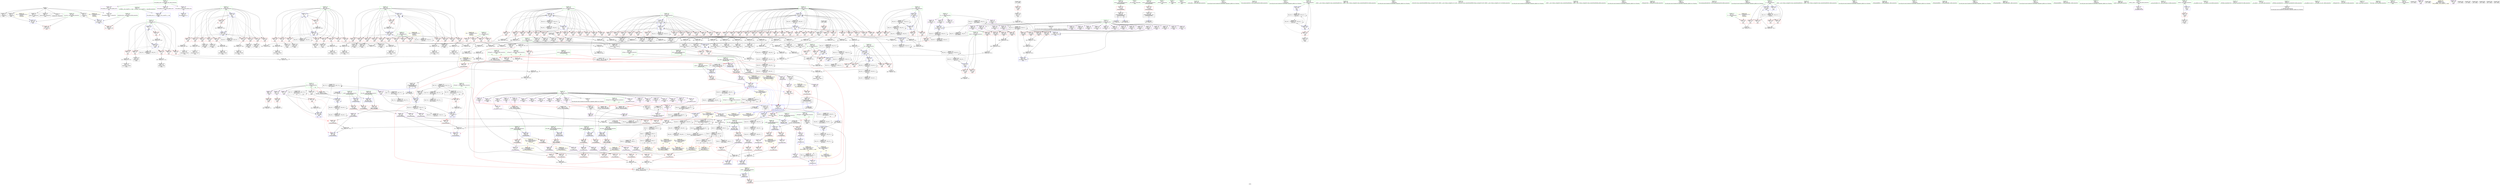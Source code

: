digraph "SVFG" {
	label="SVFG";

	Node0x55781201f1f0 [shape=record,color=grey,label="{NodeID: 0\nNullPtr}"];
	Node0x55781201f1f0 -> Node0x5578120703a0[style=solid];
	Node0x55781201f1f0 -> Node0x5578120704a0[style=solid];
	Node0x55781201f1f0 -> Node0x557812070570[style=solid];
	Node0x55781201f1f0 -> Node0x557812070640[style=solid];
	Node0x55781201f1f0 -> Node0x557812070710[style=solid];
	Node0x55781201f1f0 -> Node0x55781206cd90[style=solid];
	Node0x55781201f1f0 -> Node0x557812077b40[style=solid];
	Node0x557812094070 [shape=record,color=grey,label="{NodeID: 609\n701 = Binary(697, 700, )\n|{<s0>32}}"];
	Node0x557812094070:s0 -> Node0x55781211cda0[style=solid,color=red];
	Node0x557812079710 [shape=record,color=blue,label="{NodeID: 443\n133\<--495\nm\<--\nmain\n}"];
	Node0x557812079710 -> Node0x557812080870[style=dashed];
	Node0x557812079710 -> Node0x557812080940[style=dashed];
	Node0x557812079710 -> Node0x557812080a10[style=dashed];
	Node0x557812079710 -> Node0x557812079710[style=dashed];
	Node0x557812079710 -> Node0x5578120bc260[style=dashed];
	Node0x55781207cc50 [shape=record,color=red,label="{NodeID: 277\n318\<--103\n\<--i42\nmain\n}"];
	Node0x55781207cc50 -> Node0x557812073360[style=solid];
	Node0x55781206da50 [shape=record,color=black,label="{NodeID: 111\n207\<--206\nidxprom22\<--add21\nmain\n}"];
	Node0x5578120769d0 [shape=record,color=red,label="{NodeID: 388\n710\<--709\n\<--\n_ZN5pointmiERKS_\n}"];
	Node0x5578120769d0 -> Node0x557812074af0[style=solid];
	Node0x5578120720d0 [shape=record,color=purple,label="{NodeID: 222\n645\<--641\ny3\<--this1\n_ZN5pointC2Eii\n}"];
	Node0x5578120720d0 -> Node0x55781207a410[style=solid];
	Node0x55781206e430 [shape=record,color=green,label="{NodeID: 56\n131\<--132\ndj\<--dj_field_insensitive\nmain\n}"];
	Node0x55781206e430 -> Node0x557812080530[style=solid];
	Node0x55781206e430 -> Node0x557812080600[style=solid];
	Node0x55781206e430 -> Node0x5578120806d0[style=solid];
	Node0x55781206e430 -> Node0x5578120807a0[style=solid];
	Node0x55781206e430 -> Node0x557812079640[style=solid];
	Node0x55781206e430 -> Node0x5578120798b0[style=solid];
	Node0x55781211baa0 [shape=record,color=black,label="{NodeID: 997\n512 = PHI(744, )\n}"];
	Node0x557812099470 [shape=record,color=grey,label="{NodeID: 665\n560 = cmp(559, 72, )\n}"];
	Node0x55781207f9d0 [shape=record,color=red,label="{NodeID: 333\n447\<--119\n\<--j115\nmain\n}"];
	Node0x55781207f9d0 -> Node0x557812093a70[style=solid];
	Node0x557812075240 [shape=record,color=purple,label="{NodeID: 167\n272\<--8\narrayidx54\<--A\nmain\n}"];
	Node0x557812060540 [shape=record,color=green,label="{NodeID: 1\n7\<--1\n__dso_handle\<--dummyObj\nGlob }"];
	Node0x5578120941f0 [shape=record,color=grey,label="{NodeID: 610\n270 = Binary(269, 144, )\n}"];
	Node0x5578120941f0 -> Node0x557812072b40[style=solid];
	Node0x5578120797e0 [shape=record,color=blue,label="{NodeID: 444\n127\<--499\nms\<--sub180\nmain\n}"];
	Node0x5578120797e0 -> Node0x55781207ff80[style=dashed];
	Node0x5578120797e0 -> Node0x5578120797e0[style=dashed];
	Node0x5578120797e0 -> Node0x5578120bb360[style=dashed];
	Node0x55781207cd20 [shape=record,color=red,label="{NodeID: 278\n327\<--103\n\<--i42\nmain\n}"];
	Node0x55781207cd20 -> Node0x5578120947f0[style=solid];
	Node0x55781206db20 [shape=record,color=black,label="{NodeID: 112\n209\<--208\n\<--arrayidx23\nmain\n}"];
	Node0x55781206db20 -> Node0x557812071cc0[style=solid];
	Node0x55781206db20 -> Node0x557812071d90[style=solid];
	Node0x557812076aa0 [shape=record,color=red,label="{NodeID: 389\n742\<--715\n\<--retval\n_ZN5pointpLERKS_\n}"];
	Node0x557812076aa0 -> Node0x557812074bc0[style=solid];
	Node0x5578120721a0 [shape=record,color=purple,label="{NodeID: 223\n668\<--667\nx\<--this1\n_ZN5pointplERKS_\n}"];
	Node0x5578120721a0 -> Node0x557812081cc0[style=solid];
	Node0x55781206e500 [shape=record,color=green,label="{NodeID: 57\n133\<--134\nm\<--m_field_insensitive\nmain\n}"];
	Node0x55781206e500 -> Node0x557812080870[style=solid];
	Node0x55781206e500 -> Node0x557812080940[style=solid];
	Node0x55781206e500 -> Node0x557812080a10[style=solid];
	Node0x55781206e500 -> Node0x557812079710[style=solid];
	Node0x55781211bbb0 [shape=record,color=black,label="{NodeID: 998\n713 = PHI(306, )\n0th arg _ZN5pointpLERKS_ }"];
	Node0x55781211bbb0 -> Node0x55781208a500[style=solid];
	Node0x5578120995f0 [shape=record,color=grey,label="{NodeID: 666\n556 = cmp(555, 72, )\n}"];
	Node0x55781207faa0 [shape=record,color=red,label="{NodeID: 334\n459\<--119\n\<--j115\nmain\n}"];
	Node0x55781207faa0 -> Node0x5578120743a0[style=solid];
	Node0x557812075310 [shape=record,color=purple,label="{NodeID: 168\n275\<--8\narrayidx56\<--A\nmain\n|{<s0>19}}"];
	Node0x557812075310:s0 -> Node0x55781211c1f0[style=solid,color=red];
	Node0x5578120640b0 [shape=record,color=green,label="{NodeID: 2\n17\<--1\n_ZSt3cin\<--dummyObj\nGlob }"];
	Node0x557812094370 [shape=record,color=grey,label="{NodeID: 611\n378 = Binary(376, 377, )\n}"];
	Node0x557812094370 -> Node0x557812098ff0[style=solid];
	Node0x5578120798b0 [shape=record,color=blue,label="{NodeID: 445\n131\<--519\ndj\<--add189\nmain\n}"];
	Node0x5578120798b0 -> Node0x557812080530[style=dashed];
	Node0x5578120798b0 -> Node0x557812080600[style=dashed];
	Node0x5578120798b0 -> Node0x5578120806d0[style=dashed];
	Node0x5578120798b0 -> Node0x5578120807a0[style=dashed];
	Node0x5578120798b0 -> Node0x557812079640[style=dashed];
	Node0x5578120798b0 -> Node0x5578120798b0[style=dashed];
	Node0x5578120798b0 -> Node0x5578120c0670[style=dashed];
	Node0x55781207cdf0 [shape=record,color=red,label="{NodeID: 279\n337\<--103\n\<--i42\nmain\n}"];
	Node0x55781207cdf0 -> Node0x5578120736a0[style=solid];
	Node0x55781206dbf0 [shape=record,color=black,label="{NodeID: 113\n216\<--215\nconv24\<--\nmain\n}"];
	Node0x557812076b70 [shape=record,color=red,label="{NodeID: 390\n723\<--717\nthis1\<--this.addr\n_ZN5pointpLERKS_\n}"];
	Node0x557812076b70 -> Node0x55781207a6f0[style=solid];
	Node0x557812076b70 -> Node0x55781207a7c0[style=solid];
	Node0x557812072270 [shape=record,color=purple,label="{NodeID: 224\n674\<--667\ny\<--this1\n_ZN5pointplERKS_\n}"];
	Node0x557812072270 -> Node0x557812081e60[style=solid];
	Node0x55781206e5d0 [shape=record,color=green,label="{NodeID: 58\n135\<--136\nref.tmp181\<--ref.tmp181_field_insensitive\nmain\n|{<s0>25|<s1>26}}"];
	Node0x55781206e5d0:s0 -> Node0x55781211ca40[style=solid,color=red];
	Node0x55781206e5d0:s1 -> Node0x55781211c070[style=solid,color=red];
	Node0x55781211bd20 [shape=record,color=black,label="{NodeID: 999\n714 = PHI(107, )\n1st arg _ZN5pointpLERKS_ }"];
	Node0x55781211bd20 -> Node0x55781208a5d0[style=solid];
	Node0x557812099770 [shape=record,color=grey,label="{NodeID: 667\n583 = cmp(582, 72, )\n}"];
	Node0x55781207fb70 [shape=record,color=red,label="{NodeID: 335\n467\<--119\n\<--j115\nmain\n}"];
	Node0x55781207fb70 -> Node0x557812074540[style=solid];
	Node0x5578120753e0 [shape=record,color=purple,label="{NodeID: 169\n278\<--8\narrayidx58\<--A\nmain\n}"];
	Node0x55781206a490 [shape=record,color=green,label="{NodeID: 3\n18\<--1\n.str\<--dummyObj\nGlob }"];
	Node0x5578120944f0 [shape=record,color=grey,label="{NodeID: 612\n326 = Binary(317, 325, )\n}"];
	Node0x5578120944f0 -> Node0x557812094c70[style=solid];
	Node0x557812079980 [shape=record,color=blue,label="{NodeID: 446\n129\<--526\ndi\<--add193\nmain\n}"];
	Node0x557812079980 -> Node0x5578120801f0[style=dashed];
	Node0x557812079980 -> Node0x5578120802c0[style=dashed];
	Node0x557812079980 -> Node0x557812080390[style=dashed];
	Node0x557812079980 -> Node0x557812080460[style=dashed];
	Node0x557812079980 -> Node0x557812079980[style=dashed];
	Node0x557812079980 -> Node0x5578120c0170[style=dashed];
	Node0x55781207cec0 [shape=record,color=red,label="{NodeID: 280\n352\<--103\n\<--i42\nmain\n}"];
	Node0x55781207cec0 -> Node0x557812093770[style=solid];
	Node0x55781206dcc0 [shape=record,color=black,label="{NodeID: 114\n219\<--218\nconv27\<--\nmain\n}"];
	Node0x55781206dcc0 -> Node0x5578120920f0[style=solid];
	Node0x5578120c3870 [shape=record,color=black,label="{NodeID: 723\nMR_6V_7 = PHI(MR_6V_8, MR_6V_3, )\npts\{110000 \}\n|{|<s2>22|<s3>23|<s4>24}}"];
	Node0x5578120c3870 -> Node0x5578120c8370[style=dashed];
	Node0x5578120c3870 -> Node0x5578120cf170[style=dashed];
	Node0x5578120c3870:s2 -> Node0x5578120e2ce0[style=dashed,color=red];
	Node0x5578120c3870:s3 -> Node0x5578120e2ce0[style=dashed,color=red];
	Node0x5578120c3870:s4 -> Node0x5578120e2120[style=dashed,color=red];
	Node0x557812076c40 [shape=record,color=red,label="{NodeID: 391\n724\<--719\n\<--p.addr\n_ZN5pointpLERKS_\n}"];
	Node0x557812076c40 -> Node0x55781207a890[style=solid];
	Node0x557812072340 [shape=record,color=purple,label="{NodeID: 225\n671\<--670\nx2\<--\n_ZN5pointplERKS_\n}"];
	Node0x557812072340 -> Node0x557812081d90[style=solid];
	Node0x55781206e6a0 [shape=record,color=green,label="{NodeID: 59\n137\<--138\nref.tmp197\<--ref.tmp197_field_insensitive\nmain\n|{<s0>27|<s1>28}}"];
	Node0x55781206e6a0:s0 -> Node0x55781211ca40[style=solid,color=red];
	Node0x55781206e6a0:s1 -> Node0x55781211c070[style=solid,color=red];
	Node0x55781211be60 [shape=record,color=black,label="{NodeID: 1000\n745 = PHI(121, 121, )\n0th arg _ZN5pointmIERKS_ }"];
	Node0x55781211be60 -> Node0x55781208a840[style=solid];
	Node0x5578120b2170 [shape=record,color=black,label="{NodeID: 668\nMR_2V_2 = PHI(MR_2V_3, MR_2V_1, )\npts\{110000 110001 \}\n|{<s0>3|<s1>3}}"];
	Node0x5578120b2170:s0 -> Node0x557812077d10[style=dashed,color=red];
	Node0x5578120b2170:s1 -> Node0x557812077de0[style=dashed,color=red];
	Node0x55781207fc40 [shape=record,color=red,label="{NodeID: 336\n490\<--119\n\<--j115\nmain\n}"];
	Node0x55781207fc40 -> Node0x5578120974f0[style=solid];
	Node0x5578120754b0 [shape=record,color=purple,label="{NodeID: 170\n282\<--8\narrayidx61\<--A\nmain\n|{<s0>19}}"];
	Node0x5578120754b0:s0 -> Node0x55781211c370[style=solid,color=red];
	Node0x55781206a520 [shape=record,color=green,label="{NodeID: 4\n20\<--1\n.str.2\<--dummyObj\nGlob }"];
	Node0x557812094670 [shape=record,color=grey,label="{NodeID: 613\n707 = Binary(703, 706, )\n|{<s0>32}}"];
	Node0x557812094670:s0 -> Node0x5578120a9d30[style=solid,color=red];
	Node0x557812079a50 [shape=record,color=blue,label="{NodeID: 447\n529\<--531\nx\<--mul195\nmain\n|{<s0>28|<s1>28}}"];
	Node0x557812079a50:s0 -> Node0x557812077530[style=dashed,color=red];
	Node0x557812079a50:s1 -> Node0x55781208a9e0[style=dashed,color=red];
	Node0x55781207cf90 [shape=record,color=red,label="{NodeID: 281\n265\<--105\n\<--j46\nmain\n}"];
	Node0x55781207cf90 -> Node0x557812099170[style=solid];
	Node0x557812072800 [shape=record,color=black,label="{NodeID: 115\n223\<--222\nidxprom30\<--add29\nmain\n}"];
	Node0x5578120c3d70 [shape=record,color=black,label="{NodeID: 724\nMR_8V_7 = PHI(MR_8V_8, MR_8V_3, )\npts\{110001 \}\n|{|<s2>22|<s3>23|<s4>24}}"];
	Node0x5578120c3d70 -> Node0x5578120c8870[style=dashed];
	Node0x5578120c3d70 -> Node0x5578120cf670[style=dashed];
	Node0x5578120c3d70:s2 -> Node0x5578120e2dc0[style=dashed,color=red];
	Node0x5578120c3d70:s3 -> Node0x5578120e2dc0[style=dashed,color=red];
	Node0x5578120c3d70:s4 -> Node0x5578120e22e0[style=dashed,color=red];
	Node0x557812076d10 [shape=record,color=red,label="{NodeID: 392\n731\<--719\n\<--p.addr\n_ZN5pointpLERKS_\n}"];
	Node0x557812076d10 -> Node0x55781207a960[style=solid];
	Node0x557812072410 [shape=record,color=purple,label="{NodeID: 226\n677\<--676\ny3\<--\n_ZN5pointplERKS_\n}"];
	Node0x557812072410 -> Node0x557812081f30[style=solid];
	Node0x55781206e770 [shape=record,color=green,label="{NodeID: 60\n141\<--142\n_ZNSirsERi\<--_ZNSirsERi_field_insensitive\n}"];
	Node0x55781211c070 [shape=record,color=black,label="{NodeID: 1001\n746 = PHI(135, 137, )\n1st arg _ZN5pointmIERKS_ }"];
	Node0x55781211c070 -> Node0x55781208a910[style=solid];
	Node0x55781207fd10 [shape=record,color=red,label="{NodeID: 337\n507\<--119\n\<--j115\nmain\n}"];
	Node0x55781207fd10 -> Node0x557812097df0[style=solid];
	Node0x557812075580 [shape=record,color=purple,label="{NodeID: 171\n291\<--8\narrayidx65\<--A\nmain\n}"];
	Node0x55781206a7d0 [shape=record,color=green,label="{NodeID: 5\n23\<--1\n\<--dummyObj\nCan only get source location for instruction, argument, global var or function.}"];
	Node0x5578120947f0 [shape=record,color=grey,label="{NodeID: 614\n328 = Binary(327, 144, )\n}"];
	Node0x5578120947f0 -> Node0x557812073500[style=solid];
	Node0x557812079b20 [shape=record,color=blue,label="{NodeID: 448\n534\<--536\ny\<--mul196\nmain\n|{<s0>28|<s1>28}}"];
	Node0x557812079b20:s0 -> Node0x5578120776d0[style=dashed,color=red];
	Node0x557812079b20:s1 -> Node0x55781208aab0[style=dashed,color=red];
	Node0x55781207d060 [shape=record,color=red,label="{NodeID: 282\n273\<--105\n\<--j46\nmain\n}"];
	Node0x55781207d060 -> Node0x557812072c10[style=solid];
	Node0x5578120728d0 [shape=record,color=black,label="{NodeID: 116\n227\<--226\nidxprom33\<--add32\nmain\n}"];
	Node0x557812076de0 [shape=record,color=red,label="{NodeID: 393\n726\<--725\n\<--x\n_ZN5pointpLERKS_\n}"];
	Node0x557812076de0 -> Node0x557812091df0[style=solid];
	Node0x5578120724e0 [shape=record,color=purple,label="{NodeID: 227\n696\<--695\nx\<--this1\n_ZN5pointmiERKS_\n}"];
	Node0x5578120724e0 -> Node0x557812076690[style=solid];
	Node0x55781206e870 [shape=record,color=green,label="{NodeID: 61\n157\<--158\nllvm.memset.p0i8.i64\<--llvm.memset.p0i8.i64_field_insensitive\n}"];
	Node0x55781211c1f0 [shape=record,color=black,label="{NodeID: 1002\n657 = PHI(275, 123, )\n0th arg _ZN5pointplERKS_ }"];
	Node0x55781211c1f0 -> Node0x55781207a4e0[style=solid];
	Node0x55781207fde0 [shape=record,color=red,label="{NodeID: 338\n545\<--119\n\<--j115\nmain\n}"];
	Node0x55781207fde0 -> Node0x557812095870[style=solid];
	Node0x557812075650 [shape=record,color=purple,label="{NodeID: 172\n295\<--8\narrayidx68\<--A\nmain\n|{<s0>20}}"];
	Node0x557812075650:s0 -> Node0x55781211c880[style=solid,color=red];
	Node0x55781206a860 [shape=record,color=green,label="{NodeID: 6\n72\<--1\n\<--dummyObj\nCan only get source location for instruction, argument, global var or function.}"];
	Node0x557812094970 [shape=record,color=grey,label="{NodeID: 615\n322 = Binary(321, 144, )\n}"];
	Node0x557812094970 -> Node0x557812073430[style=solid];
	Node0x557812079bf0 [shape=record,color=blue,label="{NodeID: 449\n115\<--563\nok\<--\nmain\n}"];
	Node0x557812079bf0 -> Node0x5578120be3a0[style=dashed];
	Node0x55781207d130 [shape=record,color=red,label="{NodeID: 283\n279\<--105\n\<--j46\nmain\n}"];
	Node0x55781207d130 -> Node0x557812094df0[style=solid];
	Node0x5578120729a0 [shape=record,color=black,label="{NodeID: 117\n231\<--230\nidxprom35\<--\nmain\n}"];
	Node0x557812076eb0 [shape=record,color=red,label="{NodeID: 394\n728\<--727\n\<--x2\n_ZN5pointpLERKS_\n}"];
	Node0x557812076eb0 -> Node0x557812091df0[style=solid];
	Node0x5578120725b0 [shape=record,color=purple,label="{NodeID: 228\n702\<--695\ny\<--this1\n_ZN5pointmiERKS_\n}"];
	Node0x5578120725b0 -> Node0x557812076830[style=solid];
	Node0x55781206e970 [shape=record,color=green,label="{NodeID: 62\n168\<--169\n_ZNSt7__cxx1112basic_stringIcSt11char_traitsIcESaIcEEC1Ev\<--_ZNSt7__cxx1112basic_stringIcSt11char_traitsIcESaIcEEC1Ev_field_insensitive\n}"];
	Node0x55781211c370 [shape=record,color=black,label="{NodeID: 1003\n658 = PHI(282, 429, )\n1st arg _ZN5pointplERKS_ }"];
	Node0x55781211c370 -> Node0x55781207a5b0[style=solid];
	Node0x55781207feb0 [shape=record,color=red,label="{NodeID: 339\n568\<--119\n\<--j115\nmain\n}"];
	Node0x55781207feb0 -> Node0x557812097c70[style=solid];
	Node0x557812075720 [shape=record,color=purple,label="{NodeID: 173\n303\<--8\narrayidx71\<--A\nmain\n}"];
	Node0x55781206a920 [shape=record,color=green,label="{NodeID: 7\n144\<--1\n\<--dummyObj\nCan only get source location for instruction, argument, global var or function.}"];
	Node0x557812094af0 [shape=record,color=grey,label="{NodeID: 616\n435 = Binary(433, 434, )\n}"];
	Node0x557812094af0 -> Node0x557812073f90[style=solid];
	Node0x557812079cc0 [shape=record,color=blue,label="{NodeID: 450\n111\<--564\nresult\<--\nmain\n}"];
	Node0x557812079cc0 -> Node0x5578120b2040[style=dashed];
	Node0x55781207d200 [shape=record,color=red,label="{NodeID: 284\n292\<--105\n\<--j46\nmain\n}"];
	Node0x55781207d200 -> Node0x557812095cf0[style=solid];
	Node0x557812072a70 [shape=record,color=black,label="{NodeID: 118\n234\<--233\nidxprom37\<--\nmain\n}"];
	Node0x557812076f80 [shape=record,color=red,label="{NodeID: 395\n733\<--732\n\<--y\n_ZN5pointpLERKS_\n}"];
	Node0x557812076f80 -> Node0x5578120926f0[style=solid];
	Node0x557812072680 [shape=record,color=purple,label="{NodeID: 229\n699\<--698\nx2\<--\n_ZN5pointmiERKS_\n}"];
	Node0x557812072680 -> Node0x557812076760[style=solid];
	Node0x55781206ea70 [shape=record,color=green,label="{NodeID: 63\n171\<--172\n_ZStrsIcSt11char_traitsIcESaIcEERSt13basic_istreamIT_T0_ES7_RNSt7__cxx1112basic_stringIS4_S5_T1_EE\<--_ZStrsIcSt11char_traitsIcESaIcEERSt13basic_istreamIT_T0_ES7_RNSt7__cxx1112basic_stringIS4_S5_T1_EE_field_insensitive\n}"];
	Node0x55781211c4f0 [shape=record,color=black,label="{NodeID: 1004\n65 = PHI(54, )\n0th arg _ZN5pointC2Ev }"];
	Node0x55781211c4f0 -> Node0x557812077c40[style=solid];
	Node0x55781207ff80 [shape=record,color=red,label="{NodeID: 340\n498\<--127\n\<--ms\nmain\n}"];
	Node0x55781207ff80 -> Node0x557812097970[style=solid];
	Node0x5578120757f0 [shape=record,color=purple,label="{NodeID: 174\n306\<--8\narrayidx73\<--A\nmain\n|{<s0>21}}"];
	Node0x5578120757f0:s0 -> Node0x55781211bbb0[style=solid,color=red];
	Node0x55781206a9e0 [shape=record,color=green,label="{NodeID: 8\n154\<--1\n\<--dummyObj\nCan only get source location for instruction, argument, global var or function.}"];
	Node0x557812094c70 [shape=record,color=grey,label="{NodeID: 617\n336 = Binary(326, 335, )\n}"];
	Node0x557812094c70 -> Node0x557812091af0[style=solid];
	Node0x557812079d90 [shape=record,color=blue,label="{NodeID: 451\n119\<--569\nj115\<--inc212\nmain\n}"];
	Node0x557812079d90 -> Node0x55781207f4f0[style=dashed];
	Node0x557812079d90 -> Node0x55781207f5c0[style=dashed];
	Node0x557812079d90 -> Node0x55781207f690[style=dashed];
	Node0x557812079d90 -> Node0x55781207f760[style=dashed];
	Node0x557812079d90 -> Node0x55781207f830[style=dashed];
	Node0x557812079d90 -> Node0x55781207f900[style=dashed];
	Node0x557812079d90 -> Node0x55781207f9d0[style=dashed];
	Node0x557812079d90 -> Node0x55781207faa0[style=dashed];
	Node0x557812079d90 -> Node0x55781207fb70[style=dashed];
	Node0x557812079d90 -> Node0x55781207fc40[style=dashed];
	Node0x557812079d90 -> Node0x55781207fd10[style=dashed];
	Node0x557812079d90 -> Node0x55781207fde0[style=dashed];
	Node0x557812079d90 -> Node0x55781207feb0[style=dashed];
	Node0x557812079d90 -> Node0x557812079d90[style=dashed];
	Node0x557812079d90 -> Node0x557812084050[style=dashed];
	Node0x55781207d2d0 [shape=record,color=red,label="{NodeID: 285\n304\<--105\n\<--j46\nmain\n}"];
	Node0x55781207d2d0 -> Node0x5578120730f0[style=solid];
	Node0x557812072b40 [shape=record,color=black,label="{NodeID: 119\n271\<--270\nidxprom53\<--sub52\nmain\n}"];
	Node0x557812077050 [shape=record,color=red,label="{NodeID: 396\n735\<--734\n\<--y3\n_ZN5pointpLERKS_\n}"];
	Node0x557812077050 -> Node0x5578120926f0[style=solid];
	Node0x557812072750 [shape=record,color=purple,label="{NodeID: 230\n705\<--704\ny3\<--\n_ZN5pointmiERKS_\n}"];
	Node0x557812072750 -> Node0x557812076900[style=solid];
	Node0x55781206eb70 [shape=record,color=green,label="{NodeID: 64\n183\<--184\n_ZNSt7__cxx1112basic_stringIcSt11char_traitsIcESaIcEEixEm\<--_ZNSt7__cxx1112basic_stringIcSt11char_traitsIcESaIcEEixEm_field_insensitive\n}"];
	Node0x55781211c600 [shape=record,color=black,label="{NodeID: 1005\n685 = PHI(109, 401, 125, )\n0th arg _ZN5pointmiERKS_ }"];
	Node0x55781211c600 -> Node0x55781208a360[style=solid];
	Node0x5578120e19f0 [shape=record,color=yellow,style=double,label="{NodeID: 839\n74V_1 = ENCHI(MR_74V_0)\npts\{1080000 1080001 \}\nFun[main]|{<s0>21|<s1>21}}"];
	Node0x5578120e19f0:s0 -> Node0x557812076de0[style=dashed,color=red];
	Node0x5578120e19f0:s1 -> Node0x557812076f80[style=dashed,color=red];
	Node0x557812080050 [shape=record,color=red,label="{NodeID: 341\n543\<--127\n\<--ms\nmain\n}"];
	Node0x557812080050 -> Node0x5578120953f0[style=solid];
	Node0x5578120758c0 [shape=record,color=purple,label="{NodeID: 175\n396\<--8\narrayidx124\<--A\nmain\n}"];
	Node0x55781206aaa0 [shape=record,color=green,label="{NodeID: 9\n155\<--1\n\<--dummyObj\nCan only get source location for instruction, argument, global var or function.}"];
	Node0x557812094df0 [shape=record,color=grey,label="{NodeID: 618\n280 = Binary(279, 144, )\n}"];
	Node0x557812094df0 -> Node0x557812072db0[style=solid];
	Node0x557812079e60 [shape=record,color=blue,label="{NodeID: 452\n117\<--574\ni108\<--inc215\nmain\n}"];
	Node0x557812079e60 -> Node0x55781207ea60[style=dashed];
	Node0x557812079e60 -> Node0x55781207eb30[style=dashed];
	Node0x557812079e60 -> Node0x55781207ec00[style=dashed];
	Node0x557812079e60 -> Node0x55781207ecd0[style=dashed];
	Node0x557812079e60 -> Node0x55781207eda0[style=dashed];
	Node0x557812079e60 -> Node0x55781207ee70[style=dashed];
	Node0x557812079e60 -> Node0x55781207ef40[style=dashed];
	Node0x557812079e60 -> Node0x55781207f010[style=dashed];
	Node0x557812079e60 -> Node0x55781207f0e0[style=dashed];
	Node0x557812079e60 -> Node0x55781207f1b0[style=dashed];
	Node0x557812079e60 -> Node0x55781207f280[style=dashed];
	Node0x557812079e60 -> Node0x55781207f350[style=dashed];
	Node0x557812079e60 -> Node0x55781207f420[style=dashed];
	Node0x557812079e60 -> Node0x557812079090[style=dashed];
	Node0x557812079e60 -> Node0x557812079e60[style=dashed];
	Node0x557812079e60 -> Node0x5578120cc470[style=dashed];
	Node0x55781207d3a0 [shape=record,color=red,label="{NodeID: 286\n314\<--105\n\<--j46\nmain\n}"];
	Node0x55781207d3a0 -> Node0x557812073290[style=solid];
	Node0x557812072c10 [shape=record,color=black,label="{NodeID: 120\n274\<--273\nidxprom55\<--\nmain\n}"];
	Node0x557812077120 [shape=record,color=red,label="{NodeID: 397\n772\<--747\n\<--retval\n_ZN5pointmIERKS_\n}"];
	Node0x557812077120 -> Node0x557812074c90[style=solid];
	Node0x55781207a6f0 [shape=record,color=purple,label="{NodeID: 231\n727\<--723\nx2\<--this1\n_ZN5pointpLERKS_\n}"];
	Node0x55781207a6f0 -> Node0x557812076eb0[style=solid];
	Node0x55781207a6f0 -> Node0x55781208a6a0[style=solid];
	Node0x55781206ec70 [shape=record,color=green,label="{NodeID: 65\n199\<--200\n_ZN5pointC2Eii\<--_ZN5pointC2Eii_field_insensitive\n}"];
	Node0x55781211c880 [shape=record,color=black,label="{NodeID: 1006\n686 = PHI(295, 409, 420, )\n1st arg _ZN5pointmiERKS_ }"];
	Node0x55781211c880 -> Node0x55781208a430[style=solid];
	Node0x5578120e1ad0 [shape=record,color=yellow,style=double,label="{NodeID: 840\n76V_1 = ENCHI(MR_76V_0)\npts\{1100000 1100001 \}\nFun[main]|{<s0>20|<s1>20}}"];
	Node0x5578120e1ad0:s0 -> Node0x5578120e2ea0[style=dashed,color=red];
	Node0x5578120e1ad0:s1 -> Node0x5578120e2fb0[style=dashed,color=red];
	Node0x557812080120 [shape=record,color=red,label="{NodeID: 342\n550\<--127\n\<--ms\nmain\n}"];
	Node0x557812080120 -> Node0x557812096ef0[style=solid];
	Node0x557812075990 [shape=record,color=purple,label="{NodeID: 176\n401\<--8\narrayidx127\<--A\nmain\n|{<s0>22}}"];
	Node0x557812075990:s0 -> Node0x55781211c600[style=solid,color=red];
	Node0x55781206ab60 [shape=record,color=green,label="{NodeID: 10\n156\<--1\n\<--dummyObj\nCan only get source location for instruction, argument, global var or function.}"];
	Node0x557812094f70 [shape=record,color=grey,label="{NodeID: 619\n332 = Binary(331, 144, )\n}"];
	Node0x557812094f70 -> Node0x5578120735d0[style=solid];
	Node0x557812079f30 [shape=record,color=blue,label="{NodeID: 453\n113\<--579\nK\<--inc218\nmain\n}"];
	Node0x557812079f30 -> Node0x55781207d950[style=dashed];
	Node0x557812079f30 -> Node0x55781207da20[style=dashed];
	Node0x557812079f30 -> Node0x55781207daf0[style=dashed];
	Node0x557812079f30 -> Node0x55781207dbc0[style=dashed];
	Node0x557812079f30 -> Node0x55781207dc90[style=dashed];
	Node0x557812079f30 -> Node0x55781207dd60[style=dashed];
	Node0x557812079f30 -> Node0x55781207de30[style=dashed];
	Node0x557812079f30 -> Node0x55781207df00[style=dashed];
	Node0x557812079f30 -> Node0x55781207dfd0[style=dashed];
	Node0x557812079f30 -> Node0x55781207e0a0[style=dashed];
	Node0x557812079f30 -> Node0x55781207e170[style=dashed];
	Node0x557812079f30 -> Node0x55781207e240[style=dashed];
	Node0x557812079f30 -> Node0x55781207e310[style=dashed];
	Node0x557812079f30 -> Node0x55781207e3e0[style=dashed];
	Node0x557812079f30 -> Node0x55781207e4b0[style=dashed];
	Node0x557812079f30 -> Node0x55781207e580[style=dashed];
	Node0x557812079f30 -> Node0x55781207e650[style=dashed];
	Node0x557812079f30 -> Node0x55781207e720[style=dashed];
	Node0x557812079f30 -> Node0x55781207e7f0[style=dashed];
	Node0x557812079f30 -> Node0x55781207e8c0[style=dashed];
	Node0x557812079f30 -> Node0x557812079f30[style=dashed];
	Node0x557812079f30 -> Node0x5578120cba70[style=dashed];
	Node0x55781207d470 [shape=record,color=red,label="{NodeID: 287\n321\<--105\n\<--j46\nmain\n}"];
	Node0x55781207d470 -> Node0x557812094970[style=solid];
	Node0x557812072ce0 [shape=record,color=black,label="{NodeID: 121\n277\<--276\nidxprom57\<--\nmain\n}"];
	Node0x5578120771f0 [shape=record,color=red,label="{NodeID: 398\n755\<--749\nthis1\<--this.addr\n_ZN5pointmIERKS_\n}"];
	Node0x5578120771f0 -> Node0x55781207aa30[style=solid];
	Node0x5578120771f0 -> Node0x55781207ab00[style=solid];
	Node0x55781207a7c0 [shape=record,color=purple,label="{NodeID: 232\n734\<--723\ny3\<--this1\n_ZN5pointpLERKS_\n}"];
	Node0x55781207a7c0 -> Node0x557812077050[style=solid];
	Node0x55781207a7c0 -> Node0x55781208a770[style=solid];
	Node0x55781206ed70 [shape=record,color=green,label="{NodeID: 66\n213\<--214\nllvm.memcpy.p0i8.p0i8.i64\<--llvm.memcpy.p0i8.p0i8.i64_field_insensitive\n}"];
	Node0x55781211ca40 [shape=record,color=black,label="{NodeID: 1007\n629 = PHI(101, 135, 137, 659, 687, )\n0th arg _ZN5pointC2Eii }"];
	Node0x55781211ca40 -> Node0x55781207a0d0[style=solid];
	Node0x5578120e1bb0 [shape=record,color=yellow,style=double,label="{NodeID: 841\n78V_1 = ENCHI(MR_78V_0)\npts\{1240000 1240001 \}\nFun[main]|{<s0>24|<s1>24}}"];
	Node0x5578120e1bb0:s0 -> Node0x5578120e23c0[style=dashed,color=red];
	Node0x5578120e1bb0:s1 -> Node0x5578120e24a0[style=dashed,color=red];
	Node0x5578120b4060 [shape=record,color=black,label="{NodeID: 675\nMR_48V_3 = PHI(MR_48V_4, MR_48V_2, )\npts\{124 \}\n}"];
	Node0x5578120b4060 -> Node0x5578120b4060[style=dashed];
	Node0x5578120b4060 -> Node0x5578120bf270[style=dashed];
	Node0x5578120b4060 -> Node0x5578120cd370[style=dashed];
	Node0x5578120801f0 [shape=record,color=red,label="{NodeID: 343\n475\<--129\n\<--di\nmain\n}"];
	Node0x5578120801f0 -> Node0x5578120983f0[style=solid];
	Node0x557812075a60 [shape=record,color=purple,label="{NodeID: 177\n404\<--8\narrayidx129\<--A\nmain\n}"];
	Node0x55781206ac60 [shape=record,color=green,label="{NodeID: 11\n160\<--1\n\<--dummyObj\nCan only get source location for instruction, argument, global var or function.}"];
	Node0x5578120950f0 [shape=record,color=grey,label="{NodeID: 620\n388 = Binary(386, 387, )\n}"];
	Node0x5578120950f0 -> Node0x5578120986f0[style=solid];
	Node0x55781207a000 [shape=record,color=blue,label="{NodeID: 454\n83\<--598\nt\<--inc226\nmain\n}"];
	Node0x55781207a000 -> Node0x5578120c9270[style=dashed];
	Node0x55781207d540 [shape=record,color=red,label="{NodeID: 288\n331\<--105\n\<--j46\nmain\n}"];
	Node0x55781207d540 -> Node0x557812094f70[style=solid];
	Node0x557812072db0 [shape=record,color=black,label="{NodeID: 122\n281\<--280\nidxprom60\<--sub59\nmain\n}"];
	Node0x5578120772c0 [shape=record,color=red,label="{NodeID: 399\n756\<--751\n\<--p.addr\n_ZN5pointmIERKS_\n}"];
	Node0x5578120772c0 -> Node0x55781207abd0[style=solid];
	Node0x55781207a890 [shape=record,color=purple,label="{NodeID: 233\n725\<--724\nx\<--\n_ZN5pointpLERKS_\n}"];
	Node0x55781207a890 -> Node0x557812076de0[style=solid];
	Node0x55781206ee70 [shape=record,color=green,label="{NodeID: 67\n248\<--249\n_ZNSt7__cxx1112basic_stringIcSt11char_traitsIcESaIcEED1Ev\<--_ZNSt7__cxx1112basic_stringIcSt11char_traitsIcESaIcEED1Ev_field_insensitive\n}"];
	Node0x55781211cda0 [shape=record,color=black,label="{NodeID: 1008\n630 = PHI(189, 505, 544, 673, 701, )\n1st arg _ZN5pointC2Eii }"];
	Node0x55781211cda0 -> Node0x55781207a1a0[style=solid];
	Node0x5578120e1c90 [shape=record,color=yellow,style=double,label="{NodeID: 842\n80V_1 = ENCHI(MR_80V_0)\npts\{1260000 1260001 \}\nFun[main]|{<s0>23|<s1>23}}"];
	Node0x5578120e1c90:s0 -> Node0x5578120e2ea0[style=dashed,color=red];
	Node0x5578120e1c90:s1 -> Node0x5578120e2fb0[style=dashed,color=red];
	Node0x5578120b4560 [shape=record,color=black,label="{NodeID: 676\nMR_50V_3 = PHI(MR_50V_4, MR_50V_2, )\npts\{126 \}\n}"];
	Node0x5578120b4560 -> Node0x5578120b4560[style=dashed];
	Node0x5578120b4560 -> Node0x5578120bf770[style=dashed];
	Node0x5578120b4560 -> Node0x5578120cd870[style=dashed];
	Node0x5578120802c0 [shape=record,color=red,label="{NodeID: 344\n486\<--129\n\<--di\nmain\n}"];
	Node0x5578120802c0 -> Node0x557812095270[style=solid];
	Node0x557812075b30 [shape=record,color=purple,label="{NodeID: 178\n409\<--8\narrayidx132\<--A\nmain\n|{<s0>22}}"];
	Node0x557812075b30:s0 -> Node0x55781211c880[style=solid,color=red];
	Node0x55781206ad60 [shape=record,color=green,label="{NodeID: 12\n188\<--1\n\<--dummyObj\nCan only get source location for instruction, argument, global var or function.}"];
	Node0x5578120db870 [shape=record,color=black,label="{NodeID: 787\nMR_6V_3 = PHI(MR_6V_4, MR_6V_2, )\npts\{110000 \}\n}"];
	Node0x5578120db870 -> Node0x5578120781f0[style=dashed];
	Node0x5578120db870 -> Node0x5578120c3870[style=dashed];
	Node0x5578120db870 -> Node0x5578120db870[style=dashed];
	Node0x557812095270 [shape=record,color=grey,label="{NodeID: 621\n487 = Binary(485, 486, )\n}"];
	Node0x557812095270 -> Node0x557812074610[style=solid];
	Node0x55781207a0d0 [shape=record,color=blue,label="{NodeID: 455\n632\<--629\nthis.addr\<--this\n_ZN5pointC2Eii\n}"];
	Node0x55781207a0d0 -> Node0x5578120817e0[style=dashed];
	Node0x55781207d610 [shape=record,color=red,label="{NodeID: 289\n340\<--105\n\<--j46\nmain\n}"];
	Node0x55781207d610 -> Node0x557812073770[style=solid];
	Node0x557812072e80 [shape=record,color=black,label="{NodeID: 123\n290\<--289\nidxprom64\<--sub63\nmain\n}"];
	Node0x557812077390 [shape=record,color=red,label="{NodeID: 400\n763\<--751\n\<--p.addr\n_ZN5pointmIERKS_\n}"];
	Node0x557812077390 -> Node0x55781207aca0[style=solid];
	Node0x55781207a960 [shape=record,color=purple,label="{NodeID: 234\n732\<--731\ny\<--\n_ZN5pointpLERKS_\n}"];
	Node0x55781207a960 -> Node0x557812076f80[style=solid];
	Node0x55781206ef70 [shape=record,color=green,label="{NodeID: 68\n284\<--285\n_ZN5pointplERKS_\<--_ZN5pointplERKS__field_insensitive\n}"];
	Node0x5578120a9d30 [shape=record,color=black,label="{NodeID: 1009\n631 = PHI(197, 510, 551, 679, 707, )\n2nd arg _ZN5pointC2Eii }"];
	Node0x5578120a9d30 -> Node0x55781207a270[style=solid];
	Node0x5578120b4a60 [shape=record,color=black,label="{NodeID: 677\nMR_52V_3 = PHI(MR_52V_4, MR_52V_2, )\npts\{128 \}\n}"];
	Node0x5578120b4a60 -> Node0x5578120b4a60[style=dashed];
	Node0x5578120b4a60 -> Node0x5578120bfc70[style=dashed];
	Node0x5578120b4a60 -> Node0x5578120cdd70[style=dashed];
	Node0x557812080390 [shape=record,color=red,label="{NodeID: 345\n503\<--129\n\<--di\nmain\n}"];
	Node0x557812080390 -> Node0x557812097af0[style=solid];
	Node0x557812075c00 [shape=record,color=purple,label="{NodeID: 179\n417\<--8\narrayidx136\<--A\nmain\n}"];
	Node0x55781206ae60 [shape=record,color=green,label="{NodeID: 13\n212\<--1\n\<--dummyObj\nCan only get source location for instruction, argument, global var or function.}"];
	Node0x5578120dbd70 [shape=record,color=black,label="{NodeID: 788\nMR_8V_3 = PHI(MR_8V_4, MR_8V_2, )\npts\{110001 \}\n}"];
	Node0x5578120dbd70 -> Node0x5578120782c0[style=dashed];
	Node0x5578120dbd70 -> Node0x5578120c3d70[style=dashed];
	Node0x5578120dbd70 -> Node0x5578120dbd70[style=dashed];
	Node0x5578120953f0 [shape=record,color=grey,label="{NodeID: 622\n544 = Binary(542, 543, )\n|{<s0>27}}"];
	Node0x5578120953f0:s0 -> Node0x55781211cda0[style=solid,color=red];
	Node0x55781207a1a0 [shape=record,color=blue,label="{NodeID: 456\n634\<--630\nx.addr\<--x\n_ZN5pointC2Eii\n}"];
	Node0x55781207a1a0 -> Node0x5578120818b0[style=dashed];
	Node0x55781207d6e0 [shape=record,color=red,label="{NodeID: 290\n347\<--105\n\<--j46\nmain\n}"];
	Node0x55781207d6e0 -> Node0x557812093d70[style=solid];
	Node0x557812072f50 [shape=record,color=black,label="{NodeID: 124\n294\<--293\nidxprom67\<--sub66\nmain\n}"];
	Node0x5578120c6a70 [shape=record,color=black,label="{NodeID: 733\nMR_66V_4 = PHI(MR_66V_5, MR_66V_3, )\npts\{1020000 \}\n|{|<s2>14}}"];
	Node0x5578120c6a70 -> Node0x5578120c6a70[style=dashed];
	Node0x5578120c6a70 -> Node0x5578120d0570[style=dashed];
	Node0x5578120c6a70:s2 -> Node0x55781207a340[style=dashed,color=red];
	Node0x557812077460 [shape=record,color=red,label="{NodeID: 401\n758\<--757\n\<--x\n_ZN5pointmIERKS_\n}"];
	Node0x557812077460 -> Node0x557812097070[style=solid];
	Node0x55781207aa30 [shape=record,color=purple,label="{NodeID: 235\n759\<--755\nx2\<--this1\n_ZN5pointmIERKS_\n}"];
	Node0x55781207aa30 -> Node0x557812077530[style=solid];
	Node0x55781207aa30 -> Node0x55781208a9e0[style=solid];
	Node0x55781206f070 [shape=record,color=green,label="{NodeID: 69\n297\<--298\n_ZN5pointmiERKS_\<--_ZN5pointmiERKS__field_insensitive\n}"];
	Node0x5578120b4f60 [shape=record,color=black,label="{NodeID: 678\nMR_54V_3 = PHI(MR_54V_4, MR_54V_2, )\npts\{130 \}\n}"];
	Node0x5578120b4f60 -> Node0x5578120b4f60[style=dashed];
	Node0x5578120b4f60 -> Node0x5578120c0170[style=dashed];
	Node0x5578120b4f60 -> Node0x5578120ce270[style=dashed];
	Node0x557812080460 [shape=record,color=red,label="{NodeID: 346\n525\<--129\n\<--di\nmain\n}"];
	Node0x557812080460 -> Node0x557812097370[style=solid];
	Node0x557812075cd0 [shape=record,color=purple,label="{NodeID: 180\n420\<--8\narrayidx138\<--A\nmain\n|{<s0>23}}"];
	Node0x557812075cd0:s0 -> Node0x55781211c880[style=solid,color=red];
	Node0x55781206af60 [shape=record,color=green,label="{NodeID: 14\n358\<--1\n\<--dummyObj\nCan only get source location for instruction, argument, global var or function.}"];
	Node0x5578120dc270 [shape=record,color=black,label="{NodeID: 789\nMR_62V_3 = PHI(MR_62V_4, MR_62V_2, )\npts\{140000 \}\n}"];
	Node0x5578120dc270 -> Node0x557812081090[style=dashed];
	Node0x5578120dc270 -> Node0x557812081160[style=dashed];
	Node0x5578120dc270 -> Node0x557812081230[style=dashed];
	Node0x5578120dc270 -> Node0x557812081300[style=dashed];
	Node0x5578120dc270 -> Node0x557812078390[style=dashed];
	Node0x5578120dc270 -> Node0x5578120c8d70[style=dashed];
	Node0x5578120dc270 -> Node0x5578120cfb70[style=dashed];
	Node0x5578120dc270 -> Node0x5578120dc270[style=dashed];
	Node0x557812095570 [shape=record,color=grey,label="{NodeID: 623\n456 = Binary(454, 455, )\n}"];
	Node0x557812095570 -> Node0x5578120742d0[style=solid];
	Node0x55781207a270 [shape=record,color=blue,label="{NodeID: 457\n636\<--631\ny.addr\<--y\n_ZN5pointC2Eii\n}"];
	Node0x55781207a270 -> Node0x557812081980[style=dashed];
	Node0x55781207d7b0 [shape=record,color=red,label="{NodeID: 291\n582\<--111\n\<--result\nmain\n}"];
	Node0x55781207d7b0 -> Node0x557812099770[style=solid];
	Node0x557812073020 [shape=record,color=black,label="{NodeID: 125\n302\<--301\nidxprom70\<--\nmain\n}"];
	Node0x5578120c6f70 [shape=record,color=black,label="{NodeID: 734\nMR_68V_4 = PHI(MR_68V_5, MR_68V_3, )\npts\{1020001 \}\n|{|<s2>14}}"];
	Node0x5578120c6f70 -> Node0x5578120c6f70[style=dashed];
	Node0x5578120c6f70 -> Node0x5578120d0a70[style=dashed];
	Node0x5578120c6f70:s2 -> Node0x55781207a410[style=dashed,color=red];
	Node0x557812077530 [shape=record,color=red,label="{NodeID: 402\n760\<--759\n\<--x2\n_ZN5pointmIERKS_\n}"];
	Node0x557812077530 -> Node0x557812097070[style=solid];
	Node0x55781207ab00 [shape=record,color=purple,label="{NodeID: 236\n766\<--755\ny3\<--this1\n_ZN5pointmIERKS_\n}"];
	Node0x55781207ab00 -> Node0x5578120776d0[style=solid];
	Node0x55781207ab00 -> Node0x55781208aab0[style=solid];
	Node0x55781206f170 [shape=record,color=green,label="{NodeID: 70\n308\<--309\n_ZN5pointpLERKS_\<--_ZN5pointpLERKS__field_insensitive\n}"];
	Node0x5578120b5460 [shape=record,color=black,label="{NodeID: 679\nMR_56V_3 = PHI(MR_56V_4, MR_56V_2, )\npts\{132 \}\n}"];
	Node0x5578120b5460 -> Node0x5578120b5460[style=dashed];
	Node0x5578120b5460 -> Node0x5578120c0670[style=dashed];
	Node0x5578120b5460 -> Node0x5578120ce770[style=dashed];
	Node0x557812080530 [shape=record,color=red,label="{NodeID: 347\n481\<--131\n\<--dj\nmain\n}"];
	Node0x557812080530 -> Node0x557812098870[style=solid];
	Node0x557812075da0 [shape=record,color=purple,label="{NodeID: 181\n426\<--8\narrayidx141\<--A\nmain\n}"];
	Node0x55781206b060 [shape=record,color=green,label="{NodeID: 15\n532\<--1\n\<--dummyObj\nCan only get source location for instruction, argument, global var or function.}"];
	Node0x5578120dc770 [shape=record,color=black,label="{NodeID: 790\nMR_64V_3 = PHI(MR_64V_4, MR_64V_2, )\npts\{160000 \}\n}"];
	Node0x5578120dc770 -> Node0x5578120813d0[style=dashed];
	Node0x5578120dc770 -> Node0x557812078460[style=dashed];
	Node0x5578120dc770 -> Node0x5578120d0070[style=dashed];
	Node0x5578120dc770 -> Node0x5578120dc770[style=dashed];
	Node0x5578120956f0 [shape=record,color=grey,label="{NodeID: 624\n549 = Binary(548, 144, )\n}"];
	Node0x5578120956f0 -> Node0x557812096ef0[style=solid];
	Node0x55781207a340 [shape=record,color=blue,label="{NodeID: 458\n642\<--643\nx2\<--\n_ZN5pointC2Eii\n|{<s0>14|<s1>14|<s2>25|<s3>27|<s4>31|<s5>32}}"];
	Node0x55781207a340:s0 -> Node0x5578120777a0[style=dashed,color=blue];
	Node0x55781207a340:s1 -> Node0x5578120c6a70[style=dashed,color=blue];
	Node0x55781207a340:s2 -> Node0x5578120ea970[style=dashed,color=blue];
	Node0x55781207a340:s3 -> Node0x5578120ea5d0[style=dashed,color=blue];
	Node0x55781207a340:s4 -> Node0x5578120eae70[style=dashed,color=blue];
	Node0x55781207a340:s5 -> Node0x5578120eafd0[style=dashed,color=blue];
	Node0x55781207d880 [shape=record,color=red,label="{NodeID: 292\n592\<--111\n\<--result\nmain\n}"];
	Node0x5578120730f0 [shape=record,color=black,label="{NodeID: 126\n305\<--304\nidxprom72\<--\nmain\n}"];
	Node0x557812077600 [shape=record,color=red,label="{NodeID: 403\n765\<--764\n\<--y\n_ZN5pointmIERKS_\n}"];
	Node0x557812077600 -> Node0x5578120977f0[style=solid];
	Node0x55781207abd0 [shape=record,color=purple,label="{NodeID: 237\n757\<--756\nx\<--\n_ZN5pointmIERKS_\n}"];
	Node0x55781207abd0 -> Node0x557812077460[style=solid];
	Node0x55781206f270 [shape=record,color=green,label="{NodeID: 71\n513\<--514\n_ZN5pointmIERKS_\<--_ZN5pointmIERKS__field_insensitive\n}"];
	Node0x5578120b5960 [shape=record,color=black,label="{NodeID: 680\nMR_58V_3 = PHI(MR_58V_4, MR_58V_2, )\npts\{134 \}\n}"];
	Node0x5578120b5960 -> Node0x5578120b5960[style=dashed];
	Node0x5578120b5960 -> Node0x5578120c0b70[style=dashed];
	Node0x5578120b5960 -> Node0x5578120cec70[style=dashed];
	Node0x557812080600 [shape=record,color=red,label="{NodeID: 348\n491\<--131\n\<--dj\nmain\n}"];
	Node0x557812080600 -> Node0x5578120974f0[style=solid];
	Node0x557812075e70 [shape=record,color=purple,label="{NodeID: 182\n429\<--8\narrayidx143\<--A\nmain\n|{<s0>24}}"];
	Node0x557812075e70:s0 -> Node0x55781211c370[style=solid,color=red];
	Node0x55781206b160 [shape=record,color=green,label="{NodeID: 16\n563\<--1\n\<--dummyObj\nCan only get source location for instruction, argument, global var or function.}"];
	Node0x557812095870 [shape=record,color=grey,label="{NodeID: 625\n546 = Binary(532, 545, )\n}"];
	Node0x557812095870 -> Node0x5578120959f0[style=solid];
	Node0x55781207a410 [shape=record,color=blue,label="{NodeID: 459\n645\<--646\ny3\<--\n_ZN5pointC2Eii\n|{<s0>14|<s1>14|<s2>25|<s3>27|<s4>31|<s5>32}}"];
	Node0x55781207a410:s0 -> Node0x557812077870[style=dashed,color=blue];
	Node0x55781207a410:s1 -> Node0x5578120c6f70[style=dashed,color=blue];
	Node0x55781207a410:s2 -> Node0x5578120ea970[style=dashed,color=blue];
	Node0x55781207a410:s3 -> Node0x5578120ea5d0[style=dashed,color=blue];
	Node0x55781207a410:s4 -> Node0x5578120eae70[style=dashed,color=blue];
	Node0x55781207a410:s5 -> Node0x5578120eafd0[style=dashed,color=blue];
	Node0x55781207d950 [shape=record,color=red,label="{NodeID: 293\n360\<--113\n\<--K\nmain\n}"];
	Node0x55781207d950 -> Node0x557812098270[style=solid];
	Node0x5578120731c0 [shape=record,color=black,label="{NodeID: 127\n312\<--311\nidxprom76\<--sub75\nmain\n}"];
	Node0x5578120c7970 [shape=record,color=black,label="{NodeID: 736\nMR_32V_4 = PHI(MR_32V_5, MR_32V_3, )\npts\{108 \}\n}"];
	Node0x5578120c7970 -> Node0x557812078ae0[style=dashed];
	Node0x5578120c7970 -> Node0x5578120c7970[style=dashed];
	Node0x5578120c7970 -> Node0x5578120cab70[style=dashed];
	Node0x5578120776d0 [shape=record,color=red,label="{NodeID: 404\n767\<--766\n\<--y3\n_ZN5pointmIERKS_\n}"];
	Node0x5578120776d0 -> Node0x5578120977f0[style=solid];
	Node0x55781207aca0 [shape=record,color=purple,label="{NodeID: 238\n764\<--763\ny\<--\n_ZN5pointmIERKS_\n}"];
	Node0x55781207aca0 -> Node0x557812077600[style=solid];
	Node0x55781206f370 [shape=record,color=green,label="{NodeID: 72\n588\<--589\nprintf\<--printf_field_insensitive\n}"];
	Node0x5578120e2120 [shape=record,color=yellow,style=double,label="{NodeID: 847\n6V_1 = ENCHI(MR_6V_0)\npts\{110000 \}\nFun[_ZN5pointplERKS_]}"];
	Node0x5578120e2120 -> Node0x557812081cc0[style=dashed];
	Node0x5578120e2120 -> Node0x557812081d90[style=dashed];
	Node0x5578120b5e60 [shape=record,color=black,label="{NodeID: 681\nMR_70V_3 = PHI(MR_70V_4, MR_70V_2, )\npts\{1220000 \}\n}"];
	Node0x5578120b5e60 -> Node0x5578120b5e60[style=dashed];
	Node0x5578120b5e60 -> Node0x5578120c1070[style=dashed];
	Node0x5578120b5e60 -> Node0x5578120d0f70[style=dashed];
	Node0x5578120806d0 [shape=record,color=red,label="{NodeID: 349\n508\<--131\n\<--dj\nmain\n}"];
	Node0x5578120806d0 -> Node0x557812097df0[style=solid];
	Node0x557812075f40 [shape=record,color=purple,label="{NodeID: 183\n224\<--12\narrayidx31\<--B\nmain\n}"];
	Node0x55781206b260 [shape=record,color=green,label="{NodeID: 17\n4\<--6\n_ZStL8__ioinit\<--_ZStL8__ioinit_field_insensitive\nGlob }"];
	Node0x55781206b260 -> Node0x557812074d60[style=solid];
	Node0x5578120959f0 [shape=record,color=grey,label="{NodeID: 626\n548 = Binary(546, 547, )\n}"];
	Node0x5578120959f0 -> Node0x5578120956f0[style=solid];
	Node0x55781207a4e0 [shape=record,color=blue,label="{NodeID: 460\n661\<--657\nthis.addr\<--this\n_ZN5pointplERKS_\n}"];
	Node0x55781207a4e0 -> Node0x557812081a50[style=dashed];
	Node0x55781207da20 [shape=record,color=red,label="{NodeID: 294\n364\<--113\n\<--K\nmain\n}"];
	Node0x55781207da20 -> Node0x5578120992f0[style=solid];
	Node0x557812073290 [shape=record,color=black,label="{NodeID: 128\n315\<--314\nidxprom78\<--\nmain\n}"];
	Node0x5578120c7e70 [shape=record,color=black,label="{NodeID: 737\nMR_34V_4 = PHI(MR_34V_5, MR_34V_3, )\npts\{110 \}\n}"];
	Node0x5578120c7e70 -> Node0x557812078a10[style=dashed];
	Node0x5578120c7e70 -> Node0x5578120c7e70[style=dashed];
	Node0x5578120c7e70 -> Node0x5578120cb070[style=dashed];
	Node0x5578120777a0 [shape=record,color=red,label="{NodeID: 405\n788\<--787\ndummyVal\<--offset_0\nmain\n}"];
	Node0x5578120777a0 -> Node0x5578120781f0[style=solid];
	Node0x55781207ad70 [shape=record,color=red,label="{NodeID: 239\n69\<--66\nthis1\<--this.addr\n_ZN5pointC2Ev\n}"];
	Node0x55781207ad70 -> Node0x5578120717e0[style=solid];
	Node0x55781207ad70 -> Node0x5578120718b0[style=solid];
	Node0x55781206f470 [shape=record,color=green,label="{NodeID: 73\n621\<--622\n__gxx_personality_v0\<--__gxx_personality_v0_field_insensitive\n}"];
	Node0x5578120e2200 [shape=record,color=yellow,style=double,label="{NodeID: 848\n96V_1 = ENCHI(MR_96V_0)\npts\{660 \}\nFun[_ZN5pointplERKS_]}"];
	Node0x5578120e2200 -> Node0x557812082000[style=dashed];
	Node0x5578120b6360 [shape=record,color=black,label="{NodeID: 682\nMR_72V_3 = PHI(MR_72V_4, MR_72V_2, )\npts\{1220001 \}\n}"];
	Node0x5578120b6360 -> Node0x5578120b6360[style=dashed];
	Node0x5578120b6360 -> Node0x5578120c1570[style=dashed];
	Node0x5578120b6360 -> Node0x5578120d1470[style=dashed];
	Node0x5578120807a0 [shape=record,color=red,label="{NodeID: 350\n518\<--131\n\<--dj\nmain\n}"];
	Node0x5578120807a0 -> Node0x5578120968f0[style=solid];
	Node0x557812076010 [shape=record,color=purple,label="{NodeID: 184\n228\<--12\narrayidx34\<--B\nmain\n}"];
	Node0x557812076010 -> Node0x557812078390[style=solid];
	Node0x55781206b360 [shape=record,color=green,label="{NodeID: 18\n8\<--11\nA\<--A_field_insensitive\nGlob }"];
	Node0x55781206b360 -> Node0x55781206ce60[style=solid];
	Node0x55781206b360 -> Node0x557812074e30[style=solid];
	Node0x55781206b360 -> Node0x557812074f00[style=solid];
	Node0x55781206b360 -> Node0x557812074fd0[style=solid];
	Node0x55781206b360 -> Node0x5578120750a0[style=solid];
	Node0x55781206b360 -> Node0x557812075170[style=solid];
	Node0x55781206b360 -> Node0x557812075240[style=solid];
	Node0x55781206b360 -> Node0x557812075310[style=solid];
	Node0x55781206b360 -> Node0x5578120753e0[style=solid];
	Node0x55781206b360 -> Node0x5578120754b0[style=solid];
	Node0x55781206b360 -> Node0x557812075580[style=solid];
	Node0x55781206b360 -> Node0x557812075650[style=solid];
	Node0x55781206b360 -> Node0x557812075720[style=solid];
	Node0x55781206b360 -> Node0x5578120757f0[style=solid];
	Node0x55781206b360 -> Node0x5578120758c0[style=solid];
	Node0x55781206b360 -> Node0x557812075990[style=solid];
	Node0x55781206b360 -> Node0x557812075a60[style=solid];
	Node0x55781206b360 -> Node0x557812075b30[style=solid];
	Node0x55781206b360 -> Node0x557812075c00[style=solid];
	Node0x55781206b360 -> Node0x557812075cd0[style=solid];
	Node0x55781206b360 -> Node0x557812075da0[style=solid];
	Node0x55781206b360 -> Node0x557812075e70[style=solid];
	Node0x557812095b70 [shape=record,color=grey,label="{NodeID: 627\n202 = Binary(201, 144, )\n}"];
	Node0x557812095b70 -> Node0x55781206d980[style=solid];
	Node0x55781207a5b0 [shape=record,color=blue,label="{NodeID: 461\n663\<--658\np.addr\<--p\n_ZN5pointplERKS_\n}"];
	Node0x55781207a5b0 -> Node0x557812081b20[style=dashed];
	Node0x55781207a5b0 -> Node0x557812081bf0[style=dashed];
	Node0x55781207daf0 [shape=record,color=red,label="{NodeID: 295\n377\<--113\n\<--K\nmain\n}"];
	Node0x55781207daf0 -> Node0x557812094370[style=solid];
	Node0x557812073360 [shape=record,color=black,label="{NodeID: 129\n319\<--318\nidxprom80\<--\nmain\n}"];
	Node0x5578120c8370 [shape=record,color=black,label="{NodeID: 738\nMR_6V_8 = PHI(MR_6V_9, MR_6V_7, )\npts\{110000 \}\n|{|<s1>19|<s2>20|<s3>21|<s4>21}}"];
	Node0x5578120c8370 -> Node0x5578120c3870[style=dashed];
	Node0x5578120c8370:s1 -> Node0x5578120e2120[style=dashed,color=red];
	Node0x5578120c8370:s2 -> Node0x5578120e2ce0[style=dashed,color=red];
	Node0x5578120c8370:s3 -> Node0x557812076eb0[style=dashed,color=red];
	Node0x5578120c8370:s4 -> Node0x55781208a6a0[style=dashed,color=red];
	Node0x557812077870 [shape=record,color=red,label="{NodeID: 406\n791\<--790\ndummyVal\<--offset_1\nmain\n}"];
	Node0x557812077870 -> Node0x5578120782c0[style=solid];
	Node0x55781207ae40 [shape=record,color=red,label="{NodeID: 240\n601\<--79\n\<--retval\nmain\n}"];
	Node0x55781207ae40 -> Node0x5578120747b0[style=solid];
	Node0x55781206f570 [shape=record,color=green,label="{NodeID: 74\n632\<--633\nthis.addr\<--this.addr_field_insensitive\n_ZN5pointC2Eii\n}"];
	Node0x55781206f570 -> Node0x5578120817e0[style=solid];
	Node0x55781206f570 -> Node0x55781207a0d0[style=solid];
	Node0x5578120e22e0 [shape=record,color=yellow,style=double,label="{NodeID: 849\n8V_1 = ENCHI(MR_8V_0)\npts\{110001 \}\nFun[_ZN5pointplERKS_]}"];
	Node0x5578120e22e0 -> Node0x557812081e60[style=dashed];
	Node0x5578120e22e0 -> Node0x557812081f30[style=dashed];
	Node0x5578120b6860 [shape=record,color=black,label="{NodeID: 683\nMR_82V_3 = PHI(MR_82V_4, MR_82V_2, )\npts\{1360000 1360001 \}\n}"];
	Node0x5578120b6860 -> Node0x5578120b6860[style=dashed];
	Node0x5578120b6860 -> Node0x5578120c1a70[style=dashed];
	Node0x5578120b6860 -> Node0x557812082750[style=dashed];
	Node0x557812080870 [shape=record,color=red,label="{NodeID: 351\n497\<--133\n\<--m\nmain\n}"];
	Node0x557812080870 -> Node0x557812097970[style=solid];
	Node0x5578120760e0 [shape=record,color=purple,label="{NodeID: 185\n313\<--12\narrayidx77\<--B\nmain\n}"];
	Node0x55781206b460 [shape=record,color=green,label="{NodeID: 19\n12\<--14\nB\<--B_field_insensitive\nGlob }"];
	Node0x55781206b460 -> Node0x55781206cf60[style=solid];
	Node0x55781206b460 -> Node0x557812075f40[style=solid];
	Node0x55781206b460 -> Node0x557812076010[style=solid];
	Node0x55781206b460 -> Node0x5578120760e0[style=solid];
	Node0x55781206b460 -> Node0x5578120761b0[style=solid];
	Node0x55781206b460 -> Node0x557812076280[style=solid];
	Node0x55781206b460 -> Node0x557812076350[style=solid];
	Node0x55781206b460 -> Node0x557812076420[style=solid];
	Node0x55781206b460 -> Node0x5578120764f0[style=solid];
	Node0x55781206b460 -> Node0x5578120765c0[style=solid];
	Node0x55781206b460 -> Node0x5578120707e0[style=solid];
	Node0x55781206b460 -> Node0x5578120708b0[style=solid];
	Node0x55781206b460 -> Node0x557812070980[style=solid];
	Node0x55781206b460 -> Node0x557812070a50[style=solid];
	Node0x55781206b460 -> Node0x557812070b20[style=solid];
	Node0x55781206b460 -> Node0x557812070bf0[style=solid];
	Node0x55781206b460 -> Node0x557812070cc0[style=solid];
	Node0x55781206b460 -> Node0x557812070d90[style=solid];
	Node0x55781206b460 -> Node0x557812070e60[style=solid];
	Node0x557812095cf0 [shape=record,color=grey,label="{NodeID: 628\n293 = Binary(292, 144, )\n}"];
	Node0x557812095cf0 -> Node0x557812072f50[style=solid];
	Node0x55781208a360 [shape=record,color=blue,label="{NodeID: 462\n689\<--685\nthis.addr\<--this\n_ZN5pointmiERKS_\n}"];
	Node0x55781208a360 -> Node0x5578120820d0[style=dashed];
	Node0x55781207dbc0 [shape=record,color=red,label="{NodeID: 296\n387\<--113\n\<--K\nmain\n}"];
	Node0x55781207dbc0 -> Node0x5578120950f0[style=solid];
	Node0x557812073430 [shape=record,color=black,label="{NodeID: 130\n323\<--322\nidxprom83\<--sub82\nmain\n}"];
	Node0x5578120c8870 [shape=record,color=black,label="{NodeID: 739\nMR_8V_8 = PHI(MR_8V_9, MR_8V_7, )\npts\{110001 \}\n|{|<s1>19|<s2>20|<s3>21|<s4>21}}"];
	Node0x5578120c8870 -> Node0x5578120c3d70[style=dashed];
	Node0x5578120c8870:s1 -> Node0x5578120e22e0[style=dashed,color=red];
	Node0x5578120c8870:s2 -> Node0x5578120e2dc0[style=dashed,color=red];
	Node0x5578120c8870:s3 -> Node0x557812077050[style=dashed,color=red];
	Node0x5578120c8870:s4 -> Node0x55781208a770[style=dashed,color=red];
	Node0x557812077940 [shape=record,color=blue,label="{NodeID: 407\n783\<--23\nllvm.global_ctors_0\<--\nGlob }"];
	Node0x55781207af10 [shape=record,color=red,label="{NodeID: 241\n147\<--81\n\<--T\nmain\n}"];
	Node0x55781207af10 -> Node0x557812098570[style=solid];
	Node0x55781206f640 [shape=record,color=green,label="{NodeID: 75\n634\<--635\nx.addr\<--x.addr_field_insensitive\n_ZN5pointC2Eii\n}"];
	Node0x55781206f640 -> Node0x5578120818b0[style=solid];
	Node0x55781206f640 -> Node0x55781207a1a0[style=solid];
	Node0x5578120e23c0 [shape=record,color=yellow,style=double,label="{NodeID: 850\n104V_1 = ENCHI(MR_104V_0)\npts\{1240000 \}\nFun[_ZN5pointplERKS_]}"];
	Node0x5578120e23c0 -> Node0x557812081cc0[style=dashed];
	Node0x5578120b6d60 [shape=record,color=black,label="{NodeID: 684\nMR_84V_3 = PHI(MR_84V_4, MR_84V_2, )\npts\{1380000 1380001 \}\n}"];
	Node0x5578120b6d60 -> Node0x5578120b6d60[style=dashed];
	Node0x5578120b6d60 -> Node0x5578120c1f70[style=dashed];
	Node0x5578120b6d60 -> Node0x557812082c50[style=dashed];
	Node0x557812080940 [shape=record,color=red,label="{NodeID: 352\n501\<--133\n\<--m\nmain\n}"];
	Node0x557812080940 -> Node0x5578120980f0[style=solid];
	Node0x5578120761b0 [shape=record,color=purple,label="{NodeID: 186\n316\<--12\narrayidx79\<--B\nmain\n}"];
	Node0x5578120761b0 -> Node0x557812080d50[style=solid];
	Node0x55781206b5c0 [shape=record,color=green,label="{NodeID: 20\n15\<--16\nCC\<--CC_field_insensitive\nGlob }"];
	Node0x55781206b5c0 -> Node0x557812070f30[style=solid];
	Node0x55781206b5c0 -> Node0x557812071000[style=solid];
	Node0x55781206b5c0 -> Node0x5578120710d0[style=solid];
	Node0x55781206b5c0 -> Node0x5578120711a0[style=solid];
	Node0x557812095e70 [shape=record,color=grey,label="{NodeID: 629\n196 = Binary(195, 188, )\n}"];
	Node0x557812095e70 -> Node0x557812096170[style=solid];
	Node0x55781208a430 [shape=record,color=blue,label="{NodeID: 463\n691\<--686\np.addr\<--p\n_ZN5pointmiERKS_\n}"];
	Node0x55781208a430 -> Node0x5578120821a0[style=dashed];
	Node0x55781208a430 -> Node0x557812082270[style=dashed];
	Node0x55781207dc90 [shape=record,color=red,label="{NodeID: 297\n393\<--113\n\<--K\nmain\n}"];
	Node0x55781207dc90 -> Node0x557812096470[style=solid];
	Node0x557812073500 [shape=record,color=black,label="{NodeID: 131\n329\<--328\nidxprom87\<--sub86\nmain\n}"];
	Node0x5578120c8d70 [shape=record,color=black,label="{NodeID: 740\nMR_62V_8 = PHI(MR_62V_9, MR_62V_7, )\npts\{140000 \}\n}"];
	Node0x5578120c8d70 -> Node0x557812080d50[style=dashed];
	Node0x5578120c8d70 -> Node0x557812080e20[style=dashed];
	Node0x5578120c8d70 -> Node0x557812080ef0[style=dashed];
	Node0x5578120c8d70 -> Node0x557812080fc0[style=dashed];
	Node0x5578120c8d70 -> Node0x557812081090[style=dashed];
	Node0x5578120c8d70 -> Node0x557812081160[style=dashed];
	Node0x5578120c8d70 -> Node0x557812081230[style=dashed];
	Node0x5578120c8d70 -> Node0x557812081300[style=dashed];
	Node0x5578120c8d70 -> Node0x557812078bb0[style=dashed];
	Node0x5578120c8d70 -> Node0x5578120c8d70[style=dashed];
	Node0x5578120c8d70 -> Node0x5578120cfb70[style=dashed];
	Node0x557812077a40 [shape=record,color=blue,label="{NodeID: 408\n784\<--24\nllvm.global_ctors_1\<--_GLOBAL__sub_I_msg555_1_1.cpp\nGlob }"];
	Node0x55781207afe0 [shape=record,color=red,label="{NodeID: 242\n146\<--83\n\<--t\nmain\n}"];
	Node0x55781207afe0 -> Node0x557812098570[style=solid];
	Node0x55781206f710 [shape=record,color=green,label="{NodeID: 76\n636\<--637\ny.addr\<--y.addr_field_insensitive\n_ZN5pointC2Eii\n}"];
	Node0x55781206f710 -> Node0x557812081980[style=solid];
	Node0x55781206f710 -> Node0x55781207a270[style=solid];
	Node0x5578120e24a0 [shape=record,color=yellow,style=double,label="{NodeID: 851\n106V_1 = ENCHI(MR_106V_0)\npts\{1240001 \}\nFun[_ZN5pointplERKS_]}"];
	Node0x5578120e24a0 -> Node0x557812081e60[style=dashed];
	Node0x557812080a10 [shape=record,color=red,label="{NodeID: 353\n506\<--133\n\<--m\nmain\n}"];
	Node0x557812080a10 -> Node0x5578120965f0[style=solid];
	Node0x557812076280 [shape=record,color=purple,label="{NodeID: 187\n320\<--12\narrayidx81\<--B\nmain\n}"];
	Node0x55781206b650 [shape=record,color=green,label="{NodeID: 21\n22\<--26\nllvm.global_ctors\<--llvm.global_ctors_field_insensitive\nGlob }"];
	Node0x55781206b650 -> Node0x557812071410[style=solid];
	Node0x55781206b650 -> Node0x557812071510[style=solid];
	Node0x55781206b650 -> Node0x557812071610[style=solid];
	Node0x557812095ff0 [shape=record,color=grey,label="{NodeID: 630\n463 = Binary(453, 462, )\n}"];
	Node0x557812095ff0 -> Node0x5578120962f0[style=solid];
	Node0x55781208a500 [shape=record,color=blue,label="{NodeID: 464\n717\<--713\nthis.addr\<--this\n_ZN5pointpLERKS_\n}"];
	Node0x55781208a500 -> Node0x557812076b70[style=dashed];
	Node0x55781207dd60 [shape=record,color=red,label="{NodeID: 298\n398\<--113\n\<--K\nmain\n}"];
	Node0x55781207dd60 -> Node0x557812091970[style=solid];
	Node0x5578120735d0 [shape=record,color=black,label="{NodeID: 132\n333\<--332\nidxprom90\<--sub89\nmain\n}"];
	Node0x5578120c9270 [shape=record,color=black,label="{NodeID: 741\nMR_14V_3 = PHI(MR_14V_4, MR_14V_2, )\npts\{84 \}\n}"];
	Node0x5578120c9270 -> Node0x55781207afe0[style=dashed];
	Node0x5578120c9270 -> Node0x55781207b0b0[style=dashed];
	Node0x5578120c9270 -> Node0x55781207b180[style=dashed];
	Node0x5578120c9270 -> Node0x55781207b250[style=dashed];
	Node0x5578120c9270 -> Node0x55781207a000[style=dashed];
	Node0x557812077b40 [shape=record,color=blue, style = dotted,label="{NodeID: 409\n785\<--3\nllvm.global_ctors_2\<--dummyVal\nGlob }"];
	Node0x55781207b0b0 [shape=record,color=red,label="{NodeID: 243\n585\<--83\n\<--t\nmain\n}"];
	Node0x55781206f7e0 [shape=record,color=green,label="{NodeID: 77\n659\<--660\nretval\<--retval_field_insensitive\n_ZN5pointplERKS_\n|{|<s1>31}}"];
	Node0x55781206f7e0 -> Node0x557812074880[style=solid];
	Node0x55781206f7e0:s1 -> Node0x55781211ca40[style=solid,color=red];
	Node0x5578120e2580 [shape=record,color=yellow,style=double,label="{NodeID: 852\n108V_1 = ENCHI(MR_108V_0)\npts\{6600000 6600001 \}\nFun[_ZN5pointplERKS_]|{<s0>31|<s1>31}}"];
	Node0x5578120e2580:s0 -> Node0x55781207a340[style=dashed,color=red];
	Node0x5578120e2580:s1 -> Node0x55781207a410[style=dashed,color=red];
	Node0x557812080ae0 [shape=record,color=red,label="{NodeID: 354\n185\<--182\n\<--call12\nmain\n}"];
	Node0x557812080ae0 -> Node0x55781206d710[style=solid];
	Node0x557812076350 [shape=record,color=purple,label="{NodeID: 188\n324\<--12\narrayidx84\<--B\nmain\n}"];
	Node0x557812076350 -> Node0x557812080e20[style=solid];
	Node0x55781206b720 [shape=record,color=green,label="{NodeID: 22\n27\<--28\n__cxx_global_var_init\<--__cxx_global_var_init_field_insensitive\n}"];
	Node0x557812096170 [shape=record,color=grey,label="{NodeID: 631\n197 = Binary(190, 196, )\n|{<s0>14}}"];
	Node0x557812096170:s0 -> Node0x5578120a9d30[style=solid,color=red];
	Node0x55781208a5d0 [shape=record,color=blue,label="{NodeID: 465\n719\<--714\np.addr\<--p\n_ZN5pointpLERKS_\n}"];
	Node0x55781208a5d0 -> Node0x557812076c40[style=dashed];
	Node0x55781208a5d0 -> Node0x557812076d10[style=dashed];
	Node0x55781207de30 [shape=record,color=red,label="{NodeID: 299\n406\<--113\n\<--K\nmain\n}"];
	Node0x55781207de30 -> Node0x5578120929f0[style=solid];
	Node0x5578120736a0 [shape=record,color=black,label="{NodeID: 133\n338\<--337\nidxprom93\<--\nmain\n}"];
	Node0x5578120c9770 [shape=record,color=black,label="{NodeID: 742\nMR_20V_2 = PHI(MR_20V_4, MR_20V_1, )\npts\{92 \}\n}"];
	Node0x5578120c9770 -> Node0x557812078050[style=dashed];
	Node0x557812077c40 [shape=record,color=blue,label="{NodeID: 410\n66\<--65\nthis.addr\<--this\n_ZN5pointC2Ev\n}"];
	Node0x557812077c40 -> Node0x55781207ad70[style=dashed];
	Node0x55781207b180 [shape=record,color=red,label="{NodeID: 244\n591\<--83\n\<--t\nmain\n}"];
	Node0x55781206f8b0 [shape=record,color=green,label="{NodeID: 78\n661\<--662\nthis.addr\<--this.addr_field_insensitive\n_ZN5pointplERKS_\n}"];
	Node0x55781206f8b0 -> Node0x557812081a50[style=solid];
	Node0x55781206f8b0 -> Node0x55781207a4e0[style=solid];
	Node0x557812080bb0 [shape=record,color=red,label="{NodeID: 355\n194\<--193\n\<--call16\nmain\n}"];
	Node0x557812080bb0 -> Node0x55781206d8b0[style=solid];
	Node0x557812076420 [shape=record,color=purple,label="{NodeID: 189\n330\<--12\narrayidx88\<--B\nmain\n}"];
	Node0x55781206b820 [shape=record,color=green,label="{NodeID: 23\n31\<--32\n_ZNSt8ios_base4InitC1Ev\<--_ZNSt8ios_base4InitC1Ev_field_insensitive\n}"];
	Node0x5578120962f0 [shape=record,color=grey,label="{NodeID: 632\n471 = Binary(463, 470, )\n}"];
	Node0x5578120962f0 -> Node0x5578120794a0[style=solid];
	Node0x55781208a6a0 [shape=record,color=blue,label="{NodeID: 466\n727\<--729\nx2\<--add\n_ZN5pointpLERKS_\n}"];
	Node0x55781207df00 [shape=record,color=red,label="{NodeID: 300\n414\<--113\n\<--K\nmain\n}"];
	Node0x55781207df00 -> Node0x557812092570[style=solid];
	Node0x557812073770 [shape=record,color=black,label="{NodeID: 134\n341\<--340\nidxprom95\<--\nmain\n}"];
	Node0x5578120c9c70 [shape=record,color=black,label="{NodeID: 743\nMR_26V_2 = PHI(MR_26V_3, MR_26V_1, )\npts\{100 \}\n}"];
	Node0x5578120c9c70 -> Node0x557812078120[style=dashed];
	Node0x5578120c9c70 -> Node0x5578120c9c70[style=dashed];
	Node0x557812077d10 [shape=record,color=blue,label="{NodeID: 411\n70\<--72\nx\<--\n_ZN5pointC2Ev\n|{<s0>3}}"];
	Node0x557812077d10:s0 -> Node0x5578120ea230[style=dashed,color=blue];
	Node0x55781207b250 [shape=record,color=red,label="{NodeID: 245\n597\<--83\n\<--t\nmain\n}"];
	Node0x55781207b250 -> Node0x557812091c70[style=solid];
	Node0x55781206f980 [shape=record,color=green,label="{NodeID: 79\n663\<--664\np.addr\<--p.addr_field_insensitive\n_ZN5pointplERKS_\n}"];
	Node0x55781206f980 -> Node0x557812081b20[style=solid];
	Node0x55781206f980 -> Node0x557812081bf0[style=solid];
	Node0x55781206f980 -> Node0x55781207a5b0[style=solid];
	Node0x557812080c80 [shape=record,color=red,label="{NodeID: 356\n218\<--217\n\<--call26\nmain\n}"];
	Node0x557812080c80 -> Node0x55781206dcc0[style=solid];
	Node0x5578120764f0 [shape=record,color=purple,label="{NodeID: 190\n334\<--12\narrayidx91\<--B\nmain\n}"];
	Node0x5578120764f0 -> Node0x557812080ef0[style=solid];
	Node0x55781206b920 [shape=record,color=green,label="{NodeID: 24\n37\<--38\n__cxa_atexit\<--__cxa_atexit_field_insensitive\n}"];
	Node0x5578120bc840 [shape=record,color=yellow,style=double,label="{NodeID: 799\n2V_1 = ENCHI(MR_2V_0)\npts\{110000 110001 \}\nFun[_GLOBAL__sub_I_msg555_1_1.cpp]|{<s0>36}}"];
	Node0x5578120bc840:s0 -> Node0x5578120b2170[style=dashed,color=red];
	Node0x557812096470 [shape=record,color=grey,label="{NodeID: 633\n394 = Binary(392, 393, )\n}"];
	Node0x557812096470 -> Node0x557812073910[style=solid];
	Node0x55781208a770 [shape=record,color=blue,label="{NodeID: 467\n734\<--736\ny3\<--add4\n_ZN5pointpLERKS_\n}"];
	Node0x55781207dfd0 [shape=record,color=red,label="{NodeID: 301\n434\<--113\n\<--K\nmain\n}"];
	Node0x55781207dfd0 -> Node0x557812094af0[style=solid];
	Node0x557812073840 [shape=record,color=black,label="{NodeID: 135\n374\<--373\ntobool\<--\nmain\n}"];
	Node0x5578120ca170 [shape=record,color=black,label="{NodeID: 744\nMR_28V_2 = PHI(MR_28V_4, MR_28V_1, )\npts\{104 \}\n}"];
	Node0x5578120ca170 -> Node0x557812078870[style=dashed];
	Node0x557812077de0 [shape=record,color=blue,label="{NodeID: 412\n73\<--72\ny\<--\n_ZN5pointC2Ev\n|{<s0>3}}"];
	Node0x557812077de0:s0 -> Node0x5578120ea230[style=dashed,color=blue];
	Node0x55781207b320 [shape=record,color=red,label="{NodeID: 246\n164\<--85\n\<--R\nmain\n}"];
	Node0x55781207b320 -> Node0x557812098cf0[style=solid];
	Node0x55781206fa50 [shape=record,color=green,label="{NodeID: 80\n687\<--688\nretval\<--retval_field_insensitive\n_ZN5pointmiERKS_\n|{|<s1>32}}"];
	Node0x55781206fa50 -> Node0x557812074a20[style=solid];
	Node0x55781206fa50:s1 -> Node0x55781211ca40[style=solid,color=red];
	Node0x557812080d50 [shape=record,color=red,label="{NodeID: 357\n317\<--316\n\<--arrayidx79\nmain\n}"];
	Node0x557812080d50 -> Node0x5578120944f0[style=solid];
	Node0x5578120765c0 [shape=record,color=purple,label="{NodeID: 191\n339\<--12\narrayidx94\<--B\nmain\n}"];
	Node0x55781206ba20 [shape=record,color=green,label="{NodeID: 25\n36\<--42\n_ZNSt8ios_base4InitD1Ev\<--_ZNSt8ios_base4InitD1Ev_field_insensitive\n}"];
	Node0x55781206ba20 -> Node0x55781206d060[style=solid];
	Node0x5578120965f0 [shape=record,color=grey,label="{NodeID: 634\n510 = Binary(506, 509, )\n|{<s0>25}}"];
	Node0x5578120965f0:s0 -> Node0x5578120a9d30[style=solid,color=red];
	Node0x55781208a840 [shape=record,color=blue,label="{NodeID: 468\n749\<--745\nthis.addr\<--this\n_ZN5pointmIERKS_\n}"];
	Node0x55781208a840 -> Node0x5578120771f0[style=dashed];
	Node0x55781207e0a0 [shape=record,color=red,label="{NodeID: 302\n439\<--113\n\<--K\nmain\n}"];
	Node0x55781207e0a0 -> Node0x5578120932f0[style=solid];
	Node0x557812073910 [shape=record,color=black,label="{NodeID: 136\n395\<--394\nidxprom123\<--add122\nmain\n}"];
	Node0x5578120ca670 [shape=record,color=black,label="{NodeID: 745\nMR_30V_2 = PHI(MR_30V_3, MR_30V_1, )\npts\{106 \}\n}"];
	Node0x5578120ca670 -> Node0x557812078940[style=dashed];
	Node0x5578120ca670 -> Node0x5578120ca670[style=dashed];
	Node0x557812077eb0 [shape=record,color=blue,label="{NodeID: 413\n79\<--72\nretval\<--\nmain\n}"];
	Node0x557812077eb0 -> Node0x55781207ae40[style=dashed];
	Node0x55781207b3f0 [shape=record,color=red,label="{NodeID: 247\n260\<--85\n\<--R\nmain\n}"];
	Node0x55781207b3f0 -> Node0x557812098e70[style=solid];
	Node0x55781206fb20 [shape=record,color=green,label="{NodeID: 81\n689\<--690\nthis.addr\<--this.addr_field_insensitive\n_ZN5pointmiERKS_\n}"];
	Node0x55781206fb20 -> Node0x5578120820d0[style=solid];
	Node0x55781206fb20 -> Node0x55781208a360[style=solid];
	Node0x5578120e2930 [shape=record,color=yellow,style=double,label="{NodeID: 856\n122V_1 = ENCHI(MR_122V_0)\npts\{6880000 6880001 \}\nFun[_ZN5pointmiERKS_]|{<s0>32|<s1>32}}"];
	Node0x5578120e2930:s0 -> Node0x55781207a340[style=dashed,color=red];
	Node0x5578120e2930:s1 -> Node0x55781207a410[style=dashed,color=red];
	Node0x557812080e20 [shape=record,color=red,label="{NodeID: 358\n325\<--324\n\<--arrayidx84\nmain\n}"];
	Node0x557812080e20 -> Node0x5578120944f0[style=solid];
	Node0x5578120707e0 [shape=record,color=purple,label="{NodeID: 192\n342\<--12\narrayidx96\<--B\nmain\n}"];
	Node0x5578120707e0 -> Node0x557812080fc0[style=solid];
	Node0x5578120707e0 -> Node0x557812078bb0[style=solid];
	Node0x55781206bb20 [shape=record,color=green,label="{NodeID: 26\n49\<--50\n__cxx_global_var_init.1\<--__cxx_global_var_init.1_field_insensitive\n}"];
	Node0x5578120ea230 [shape=record,color=yellow,style=double,label="{NodeID: 967\n2V_3 = CSCHI(MR_2V_2)\npts\{110000 110001 \}\nCS[]|{|<s1>36}}"];
	Node0x5578120ea230 -> Node0x5578120b2170[style=dashed];
	Node0x5578120ea230:s1 -> Node0x5578120ead10[style=dashed,color=blue];
	Node0x557812096770 [shape=record,color=grey,label="{NodeID: 635\n206 = Binary(205, 144, )\n}"];
	Node0x557812096770 -> Node0x55781206da50[style=solid];
	Node0x55781208a910 [shape=record,color=blue,label="{NodeID: 469\n751\<--746\np.addr\<--p\n_ZN5pointmIERKS_\n}"];
	Node0x55781208a910 -> Node0x5578120772c0[style=dashed];
	Node0x55781208a910 -> Node0x557812077390[style=dashed];
	Node0x55781207e170 [shape=record,color=red,label="{NodeID: 303\n448\<--113\n\<--K\nmain\n}"];
	Node0x55781207e170 -> Node0x557812093a70[style=solid];
	Node0x5578120739e0 [shape=record,color=black,label="{NodeID: 137\n400\<--399\nidxprom126\<--add125\nmain\n}"];
	Node0x5578120cab70 [shape=record,color=black,label="{NodeID: 746\nMR_32V_2 = PHI(MR_32V_3, MR_32V_1, )\npts\{108 \}\n}"];
	Node0x5578120cab70 -> Node0x5578120c7970[style=dashed];
	Node0x5578120cab70 -> Node0x5578120cab70[style=dashed];
	Node0x557811da1290 [shape=record,color=black,label="{NodeID: 580\n382 = PHI(156, 380, )\n}"];
	Node0x557812077f80 [shape=record,color=blue,label="{NodeID: 414\n83\<--144\nt\<--\nmain\n}"];
	Node0x557812077f80 -> Node0x5578120c9270[style=dashed];
	Node0x55781207b4c0 [shape=record,color=red,label="{NodeID: 248\n361\<--85\n\<--R\nmain\n}"];
	Node0x55781207b4c0 -> Node0x557812098270[style=solid];
	Node0x55781206fbf0 [shape=record,color=green,label="{NodeID: 82\n691\<--692\np.addr\<--p.addr_field_insensitive\n_ZN5pointmiERKS_\n}"];
	Node0x55781206fbf0 -> Node0x5578120821a0[style=solid];
	Node0x55781206fbf0 -> Node0x557812082270[style=solid];
	Node0x55781206fbf0 -> Node0x55781208a430[style=solid];
	Node0x5578120e2a40 [shape=record,color=yellow,style=double,label="{NodeID: 857\n110V_1 = ENCHI(MR_110V_0)\npts\{688 \}\nFun[_ZN5pointmiERKS_]}"];
	Node0x5578120e2a40 -> Node0x5578120769d0[style=dashed];
	Node0x557812080ef0 [shape=record,color=red,label="{NodeID: 359\n335\<--334\n\<--arrayidx91\nmain\n}"];
	Node0x557812080ef0 -> Node0x557812094c70[style=solid];
	Node0x5578120708b0 [shape=record,color=purple,label="{NodeID: 193\n437\<--12\narrayidx147\<--B\nmain\n}"];
	Node0x55781206bc20 [shape=record,color=green,label="{NodeID: 27\n57\<--58\n_ZN5pointC2Ev\<--_ZN5pointC2Ev_field_insensitive\n}"];
	Node0x5578120968f0 [shape=record,color=grey,label="{NodeID: 636\n519 = Binary(518, 517, )\n}"];
	Node0x5578120968f0 -> Node0x5578120798b0[style=solid];
	Node0x55781208a9e0 [shape=record,color=blue,label="{NodeID: 470\n759\<--761\nx2\<--sub\n_ZN5pointmIERKS_\n}"];
	Node0x55781207e240 [shape=record,color=red,label="{NodeID: 304\n455\<--113\n\<--K\nmain\n}"];
	Node0x55781207e240 -> Node0x557812095570[style=solid];
	Node0x557812073ab0 [shape=record,color=black,label="{NodeID: 138\n403\<--402\nidxprom128\<--\nmain\n}"];
	Node0x5578120cb070 [shape=record,color=black,label="{NodeID: 747\nMR_34V_2 = PHI(MR_34V_3, MR_34V_1, )\npts\{110 \}\n}"];
	Node0x5578120cb070 -> Node0x5578120c7e70[style=dashed];
	Node0x5578120cb070 -> Node0x5578120cb070[style=dashed];
	Node0x557812090e30 [shape=record,color=black,label="{NodeID: 581\n54 = PHI(52, 55, )\n|{|<s1>3}}"];
	Node0x557812090e30 -> Node0x557812071710[style=solid];
	Node0x557812090e30:s1 -> Node0x55781211c4f0[style=solid,color=red];
	Node0x557812078050 [shape=record,color=blue,label="{NodeID: 415\n91\<--72\ni\<--\nmain\n}"];
	Node0x557812078050 -> Node0x55781207b9a0[style=dashed];
	Node0x557812078050 -> Node0x55781207ba70[style=dashed];
	Node0x557812078050 -> Node0x55781207bb40[style=dashed];
	Node0x557812078050 -> Node0x55781207bc10[style=dashed];
	Node0x557812078050 -> Node0x55781207bce0[style=dashed];
	Node0x557812078050 -> Node0x55781207bdb0[style=dashed];
	Node0x557812078050 -> Node0x5578120787a0[style=dashed];
	Node0x557812078050 -> Node0x5578120c9770[style=dashed];
	Node0x55781207b590 [shape=record,color=red,label="{NodeID: 249\n379\<--85\n\<--R\nmain\n}"];
	Node0x55781207b590 -> Node0x557812098ff0[style=solid];
	Node0x55781206fcc0 [shape=record,color=green,label="{NodeID: 83\n715\<--716\nretval\<--retval_field_insensitive\n_ZN5pointpLERKS_\n}"];
	Node0x55781206fcc0 -> Node0x557812076aa0[style=solid];
	Node0x557812080fc0 [shape=record,color=red,label="{NodeID: 360\n343\<--342\n\<--arrayidx96\nmain\n}"];
	Node0x557812080fc0 -> Node0x557812091af0[style=solid];
	Node0x557812070980 [shape=record,color=purple,label="{NodeID: 194\n442\<--12\narrayidx150\<--B\nmain\n}"];
	Node0x557812070980 -> Node0x557812081090[style=solid];
	Node0x55781206bd20 [shape=record,color=green,label="{NodeID: 28\n66\<--67\nthis.addr\<--this.addr_field_insensitive\n_ZN5pointC2Ev\n}"];
	Node0x55781206bd20 -> Node0x55781207ad70[style=solid];
	Node0x55781206bd20 -> Node0x557812077c40[style=solid];
	Node0x557812096a70 [shape=record,color=grey,label="{NodeID: 637\n517 = Binary(516, 144, )\n}"];
	Node0x557812096a70 -> Node0x5578120968f0[style=solid];
	Node0x55781208aab0 [shape=record,color=blue,label="{NodeID: 471\n766\<--768\ny3\<--sub4\n_ZN5pointmIERKS_\n}"];
	Node0x55781207e310 [shape=record,color=red,label="{NodeID: 305\n476\<--113\n\<--K\nmain\n}"];
	Node0x55781207e310 -> Node0x5578120983f0[style=solid];
	Node0x557812073b80 [shape=record,color=black,label="{NodeID: 139\n408\<--407\nidxprom131\<--add130\nmain\n}"];
	Node0x5578120cb570 [shape=record,color=black,label="{NodeID: 748\nMR_36V_2 = PHI(MR_36V_4, MR_36V_1, )\npts\{112 \}\n}"];
	Node0x5578120cb570 -> Node0x557812078e20[style=dashed];
	Node0x5578120913d0 [shape=record,color=black,label="{NodeID: 582\n368 = PHI(156, 366, )\n}"];
	Node0x557812078120 [shape=record,color=blue,label="{NodeID: 416\n99\<--72\nj\<--\nmain\n}"];
	Node0x557812078120 -> Node0x55781207c020[style=dashed];
	Node0x557812078120 -> Node0x55781207c0f0[style=dashed];
	Node0x557812078120 -> Node0x55781207c1c0[style=dashed];
	Node0x557812078120 -> Node0x55781207c290[style=dashed];
	Node0x557812078120 -> Node0x55781207c360[style=dashed];
	Node0x557812078120 -> Node0x55781207c430[style=dashed];
	Node0x557812078120 -> Node0x55781207c500[style=dashed];
	Node0x557812078120 -> Node0x55781207c5d0[style=dashed];
	Node0x557812078120 -> Node0x55781207c6a0[style=dashed];
	Node0x557812078120 -> Node0x557812078120[style=dashed];
	Node0x557812078120 -> Node0x557812078530[style=dashed];
	Node0x557812078120 -> Node0x5578120c9c70[style=dashed];
	Node0x55781207b660 [shape=record,color=red,label="{NodeID: 250\n176\<--87\n\<--C\nmain\n}"];
	Node0x55781207b660 -> Node0x557812098b70[style=solid];
	Node0x55781206fd90 [shape=record,color=green,label="{NodeID: 84\n717\<--718\nthis.addr\<--this.addr_field_insensitive\n_ZN5pointpLERKS_\n}"];
	Node0x55781206fd90 -> Node0x557812076b70[style=solid];
	Node0x55781206fd90 -> Node0x55781208a500[style=solid];
	Node0x557812081090 [shape=record,color=red,label="{NodeID: 361\n443\<--442\n\<--arrayidx150\nmain\n}"];
	Node0x557812081090 -> Node0x557812093ef0[style=solid];
	Node0x557812070a50 [shape=record,color=purple,label="{NodeID: 195\n446\<--12\narrayidx152\<--B\nmain\n}"];
	Node0x55781206bdf0 [shape=record,color=green,label="{NodeID: 29\n76\<--77\nmain\<--main_field_insensitive\n}"];
	Node0x5578120ea5d0 [shape=record,color=yellow,style=double,label="{NodeID: 970\n84V_6 = CSCHI(MR_84V_5)\npts\{1380000 1380001 \}\nCS[]|{|<s1>28|<s2>28}}"];
	Node0x5578120ea5d0 -> Node0x5578120c1f70[style=dashed];
	Node0x5578120ea5d0:s1 -> Node0x557812077460[style=dashed,color=red];
	Node0x5578120ea5d0:s2 -> Node0x557812077600[style=dashed,color=red];
	Node0x557812096bf0 [shape=record,color=grey,label="{NodeID: 638\n524 = Binary(523, 144, )\n}"];
	Node0x557812096bf0 -> Node0x557812097370[style=solid];
	Node0x55781207e3e0 [shape=record,color=red,label="{NodeID: 306\n482\<--113\n\<--K\nmain\n}"];
	Node0x55781207e3e0 -> Node0x557812098870[style=solid];
	Node0x557812073c50 [shape=record,color=black,label="{NodeID: 140\n416\<--415\nidxprom135\<--add134\nmain\n}"];
	Node0x5578120cba70 [shape=record,color=black,label="{NodeID: 749\nMR_38V_2 = PHI(MR_38V_4, MR_38V_1, )\npts\{114 \}\n}"];
	Node0x5578120cba70 -> Node0x557812078ef0[style=dashed];
	Node0x557812091970 [shape=record,color=grey,label="{NodeID: 583\n399 = Binary(397, 398, )\n}"];
	Node0x557812091970 -> Node0x5578120739e0[style=solid];
	Node0x5578120781f0 [shape=record,color=blue, style = dotted,label="{NodeID: 417\n786\<--788\noffset_0\<--dummyVal\nmain\n}"];
	Node0x5578120781f0 -> Node0x5578120781f0[style=dashed];
	Node0x5578120781f0 -> Node0x5578120db870[style=dashed];
	Node0x55781207b730 [shape=record,color=red,label="{NodeID: 251\n266\<--87\n\<--C\nmain\n}"];
	Node0x55781207b730 -> Node0x557812099170[style=solid];
	Node0x55781206fe60 [shape=record,color=green,label="{NodeID: 85\n719\<--720\np.addr\<--p.addr_field_insensitive\n_ZN5pointpLERKS_\n}"];
	Node0x55781206fe60 -> Node0x557812076c40[style=solid];
	Node0x55781206fe60 -> Node0x557812076d10[style=solid];
	Node0x55781206fe60 -> Node0x55781208a5d0[style=solid];
	Node0x5578120e2ce0 [shape=record,color=yellow,style=double,label="{NodeID: 860\n6V_1 = ENCHI(MR_6V_0)\npts\{110000 \}\nFun[_ZN5pointmiERKS_]}"];
	Node0x5578120e2ce0 -> Node0x557812076690[style=dashed];
	Node0x5578120e2ce0 -> Node0x557812076760[style=dashed];
	Node0x557812081160 [shape=record,color=red,label="{NodeID: 362\n452\<--451\n\<--arrayidx155\nmain\n}"];
	Node0x557812081160 -> Node0x557812093ef0[style=solid];
	Node0x557812070b20 [shape=record,color=purple,label="{NodeID: 196\n451\<--12\narrayidx155\<--B\nmain\n}"];
	Node0x557812070b20 -> Node0x557812081160[style=solid];
	Node0x55781206bef0 [shape=record,color=green,label="{NodeID: 30\n79\<--80\nretval\<--retval_field_insensitive\nmain\n}"];
	Node0x55781206bef0 -> Node0x55781207ae40[style=solid];
	Node0x55781206bef0 -> Node0x557812077eb0[style=solid];
	Node0x557812096d70 [shape=record,color=grey,label="{NodeID: 639\n679 = Binary(675, 678, )\n|{<s0>31}}"];
	Node0x557812096d70:s0 -> Node0x5578120a9d30[style=solid,color=red];
	Node0x55781207e4b0 [shape=record,color=red,label="{NodeID: 307\n516\<--113\n\<--K\nmain\n}"];
	Node0x55781207e4b0 -> Node0x557812096a70[style=solid];
	Node0x557812073d20 [shape=record,color=black,label="{NodeID: 141\n419\<--418\nidxprom137\<--\nmain\n}"];
	Node0x5578120cbf70 [shape=record,color=black,label="{NodeID: 750\nMR_40V_2 = PHI(MR_40V_3, MR_40V_1, )\npts\{116 \}\n}"];
	Node0x5578120cbf70 -> Node0x557812078fc0[style=dashed];
	Node0x5578120cbf70 -> Node0x5578120cbf70[style=dashed];
	Node0x557812091af0 [shape=record,color=grey,label="{NodeID: 584\n344 = Binary(343, 336, )\n}"];
	Node0x557812091af0 -> Node0x557812078bb0[style=solid];
	Node0x5578120782c0 [shape=record,color=blue, style = dotted,label="{NodeID: 418\n789\<--791\noffset_1\<--dummyVal\nmain\n}"];
	Node0x5578120782c0 -> Node0x5578120782c0[style=dashed];
	Node0x5578120782c0 -> Node0x5578120dbd70[style=dashed];
	Node0x55781207b800 [shape=record,color=red,label="{NodeID: 252\n365\<--87\n\<--C\nmain\n}"];
	Node0x55781207b800 -> Node0x5578120992f0[style=solid];
	Node0x55781206ff30 [shape=record,color=green,label="{NodeID: 86\n739\<--740\nllvm.trap\<--llvm.trap_field_insensitive\n}"];
	Node0x5578120e2dc0 [shape=record,color=yellow,style=double,label="{NodeID: 861\n8V_1 = ENCHI(MR_8V_0)\npts\{110001 \}\nFun[_ZN5pointmiERKS_]}"];
	Node0x5578120e2dc0 -> Node0x557812076830[style=dashed];
	Node0x5578120e2dc0 -> Node0x557812076900[style=dashed];
	Node0x5578120ba460 [shape=record,color=black,label="{NodeID: 695\nMR_70V_7 = PHI(MR_70V_8, MR_70V_6, )\npts\{1220000 \}\n|{|<s3>26|<s4>26}}"];
	Node0x5578120ba460 -> Node0x5578120814a0[style=dashed];
	Node0x5578120ba460 -> Node0x557812079a50[style=dashed];
	Node0x5578120ba460 -> Node0x5578120ba460[style=dashed];
	Node0x5578120ba460:s3 -> Node0x557812077530[style=dashed,color=red];
	Node0x5578120ba460:s4 -> Node0x55781208a9e0[style=dashed,color=red];
	Node0x557812081230 [shape=record,color=red,label="{NodeID: 363\n462\<--461\n\<--arrayidx161\nmain\n}"];
	Node0x557812081230 -> Node0x557812095ff0[style=solid];
	Node0x557812070bf0 [shape=record,color=purple,label="{NodeID: 197\n458\<--12\narrayidx159\<--B\nmain\n}"];
	Node0x55781206bfc0 [shape=record,color=green,label="{NodeID: 31\n81\<--82\nT\<--T_field_insensitive\nmain\n}"];
	Node0x55781206bfc0 -> Node0x55781207af10[style=solid];
	Node0x557812096ef0 [shape=record,color=grey,label="{NodeID: 640\n551 = Binary(549, 550, )\n|{<s0>27}}"];
	Node0x557812096ef0:s0 -> Node0x5578120a9d30[style=solid,color=red];
	Node0x55781207e580 [shape=record,color=red,label="{NodeID: 308\n523\<--113\n\<--K\nmain\n}"];
	Node0x55781207e580 -> Node0x557812096bf0[style=solid];
	Node0x557812073df0 [shape=record,color=black,label="{NodeID: 142\n425\<--424\nidxprom140\<--\nmain\n}"];
	Node0x5578120cc470 [shape=record,color=black,label="{NodeID: 751\nMR_42V_2 = PHI(MR_42V_3, MR_42V_1, )\npts\{118 \}\n}"];
	Node0x5578120cc470 -> Node0x557812079090[style=dashed];
	Node0x5578120cc470 -> Node0x5578120cc470[style=dashed];
	Node0x557812091c70 [shape=record,color=grey,label="{NodeID: 585\n598 = Binary(597, 144, )\n}"];
	Node0x557812091c70 -> Node0x55781207a000[style=solid];
	Node0x557812078390 [shape=record,color=blue,label="{NodeID: 419\n228\<--220\narrayidx34\<--sub28\nmain\n}"];
	Node0x557812078390 -> Node0x557812078390[style=dashed];
	Node0x557812078390 -> Node0x5578120dc270[style=dashed];
	Node0x55781207b8d0 [shape=record,color=red,label="{NodeID: 253\n389\<--87\n\<--C\nmain\n}"];
	Node0x55781207b8d0 -> Node0x5578120986f0[style=solid];
	Node0x557812070030 [shape=record,color=green,label="{NodeID: 87\n747\<--748\nretval\<--retval_field_insensitive\n_ZN5pointmIERKS_\n}"];
	Node0x557812070030 -> Node0x557812077120[style=solid];
	Node0x5578120e2ea0 [shape=record,color=yellow,style=double,label="{NodeID: 862\n118V_1 = ENCHI(MR_118V_0)\npts\{1100000 1260000 \}\nFun[_ZN5pointmiERKS_]}"];
	Node0x5578120e2ea0 -> Node0x557812076690[style=dashed];
	Node0x5578120ba960 [shape=record,color=black,label="{NodeID: 696\nMR_72V_7 = PHI(MR_72V_8, MR_72V_6, )\npts\{1220001 \}\n|{|<s3>26|<s4>26}}"];
	Node0x5578120ba960 -> Node0x557812081570[style=dashed];
	Node0x5578120ba960 -> Node0x557812079b20[style=dashed];
	Node0x5578120ba960 -> Node0x5578120ba960[style=dashed];
	Node0x5578120ba960:s3 -> Node0x5578120776d0[style=dashed,color=red];
	Node0x5578120ba960:s4 -> Node0x55781208aab0[style=dashed,color=red];
	Node0x557812081300 [shape=record,color=red,label="{NodeID: 364\n470\<--469\n\<--arrayidx166\nmain\n}"];
	Node0x557812081300 -> Node0x5578120962f0[style=solid];
	Node0x557812070cc0 [shape=record,color=purple,label="{NodeID: 198\n461\<--12\narrayidx161\<--B\nmain\n}"];
	Node0x557812070cc0 -> Node0x557812081230[style=solid];
	Node0x55781206c090 [shape=record,color=green,label="{NodeID: 32\n83\<--84\nt\<--t_field_insensitive\nmain\n}"];
	Node0x55781206c090 -> Node0x55781207afe0[style=solid];
	Node0x55781206c090 -> Node0x55781207b0b0[style=solid];
	Node0x55781206c090 -> Node0x55781207b180[style=solid];
	Node0x55781206c090 -> Node0x55781207b250[style=solid];
	Node0x55781206c090 -> Node0x557812077f80[style=solid];
	Node0x55781206c090 -> Node0x55781207a000[style=solid];
	Node0x5578120ea970 [shape=record,color=yellow,style=double,label="{NodeID: 973\n82V_8 = CSCHI(MR_82V_7)\npts\{1360000 1360001 \}\nCS[]|{|<s1>26|<s2>26}}"];
	Node0x5578120ea970 -> Node0x5578120bae60[style=dashed];
	Node0x5578120ea970:s1 -> Node0x557812077460[style=dashed,color=red];
	Node0x5578120ea970:s2 -> Node0x557812077600[style=dashed,color=red];
	Node0x5578120bd030 [shape=record,color=yellow,style=double,label="{NodeID: 807\n12V_1 = ENCHI(MR_12V_0)\npts\{82 \}\nFun[main]}"];
	Node0x5578120bd030 -> Node0x55781207af10[style=dashed];
	Node0x557812097070 [shape=record,color=grey,label="{NodeID: 641\n761 = Binary(760, 758, )\n}"];
	Node0x557812097070 -> Node0x55781208a9e0[style=solid];
	Node0x55781207e650 [shape=record,color=red,label="{NodeID: 309\n540\<--113\n\<--K\nmain\n}"];
	Node0x55781207e650 -> Node0x557812092cf0[style=solid];
	Node0x557812073ec0 [shape=record,color=black,label="{NodeID: 143\n428\<--427\nidxprom142\<--\nmain\n}"];
	Node0x5578120cc970 [shape=record,color=black,label="{NodeID: 752\nMR_44V_2 = PHI(MR_44V_3, MR_44V_1, )\npts\{120 \}\n}"];
	Node0x5578120cc970 -> Node0x5578120cc970[style=dashed];
	Node0x5578120cc970 -> Node0x557812084050[style=dashed];
	Node0x557812091df0 [shape=record,color=grey,label="{NodeID: 586\n729 = Binary(728, 726, )\n}"];
	Node0x557812091df0 -> Node0x55781208a6a0[style=solid];
	Node0x557812078460 [shape=record,color=blue,label="{NodeID: 420\n235\<--220\narrayidx38\<--sub28\nmain\n}"];
	Node0x557812078460 -> Node0x557812078460[style=dashed];
	Node0x557812078460 -> Node0x5578120dc770[style=dashed];
	Node0x55781207b9a0 [shape=record,color=red,label="{NodeID: 254\n163\<--91\n\<--i\nmain\n}"];
	Node0x55781207b9a0 -> Node0x557812098cf0[style=solid];
	Node0x557812070100 [shape=record,color=green,label="{NodeID: 88\n749\<--750\nthis.addr\<--this.addr_field_insensitive\n_ZN5pointmIERKS_\n}"];
	Node0x557812070100 -> Node0x5578120771f0[style=solid];
	Node0x557812070100 -> Node0x55781208a840[style=solid];
	Node0x5578120e2fb0 [shape=record,color=yellow,style=double,label="{NodeID: 863\n120V_1 = ENCHI(MR_120V_0)\npts\{1100001 1260001 \}\nFun[_ZN5pointmiERKS_]}"];
	Node0x5578120e2fb0 -> Node0x557812076830[style=dashed];
	Node0x5578120bae60 [shape=record,color=black,label="{NodeID: 697\nMR_82V_7 = PHI(MR_82V_8, MR_82V_6, )\npts\{1360000 1360001 \}\n|{|<s2>25|<s3>25}}"];
	Node0x5578120bae60 -> Node0x5578120bae60[style=dashed];
	Node0x5578120bae60 -> Node0x5578120c1a70[style=dashed];
	Node0x5578120bae60:s2 -> Node0x55781207a340[style=dashed,color=red];
	Node0x5578120bae60:s3 -> Node0x55781207a410[style=dashed,color=red];
	Node0x5578120813d0 [shape=record,color=red,label="{NodeID: 365\n495\<--494\n\<--arrayidx179\nmain\n}"];
	Node0x5578120813d0 -> Node0x557812079710[style=solid];
	Node0x557812070d90 [shape=record,color=purple,label="{NodeID: 199\n466\<--12\narrayidx164\<--B\nmain\n}"];
	Node0x55781206c160 [shape=record,color=green,label="{NodeID: 33\n85\<--86\nR\<--R_field_insensitive\nmain\n}"];
	Node0x55781206c160 -> Node0x55781207b320[style=solid];
	Node0x55781206c160 -> Node0x55781207b3f0[style=solid];
	Node0x55781206c160 -> Node0x55781207b4c0[style=solid];
	Node0x55781206c160 -> Node0x55781207b590[style=solid];
	Node0x5578120971f0 [shape=record,color=grey,label="{NodeID: 642\n673 = Binary(669, 672, )\n|{<s0>31}}"];
	Node0x5578120971f0:s0 -> Node0x55781211cda0[style=solid,color=red];
	Node0x55781207e720 [shape=record,color=red,label="{NodeID: 310\n547\<--113\n\<--K\nmain\n}"];
	Node0x55781207e720 -> Node0x5578120959f0[style=solid];
	Node0x557812073f90 [shape=record,color=black,label="{NodeID: 144\n436\<--435\nidxprom146\<--add145\nmain\n}"];
	Node0x5578120cce70 [shape=record,color=black,label="{NodeID: 753\nMR_46V_2 = PHI(MR_46V_3, MR_46V_1, )\npts\{122 \}\n}"];
	Node0x5578120cce70 -> Node0x5578120cce70[style=dashed];
	Node0x5578120cce70 -> Node0x557812084550[style=dashed];
	Node0x557812091f70 [shape=record,color=grey,label="{NodeID: 587\n226 = Binary(225, 144, )\n}"];
	Node0x557812091f70 -> Node0x5578120728d0[style=solid];
	Node0x557812078530 [shape=record,color=blue,label="{NodeID: 421\n99\<--239\nj\<--inc\nmain\n}"];
	Node0x557812078530 -> Node0x55781207c020[style=dashed];
	Node0x557812078530 -> Node0x55781207c0f0[style=dashed];
	Node0x557812078530 -> Node0x55781207c1c0[style=dashed];
	Node0x557812078530 -> Node0x55781207c290[style=dashed];
	Node0x557812078530 -> Node0x55781207c360[style=dashed];
	Node0x557812078530 -> Node0x55781207c430[style=dashed];
	Node0x557812078530 -> Node0x55781207c500[style=dashed];
	Node0x557812078530 -> Node0x55781207c5d0[style=dashed];
	Node0x557812078530 -> Node0x55781207c6a0[style=dashed];
	Node0x557812078530 -> Node0x557812078120[style=dashed];
	Node0x557812078530 -> Node0x557812078530[style=dashed];
	Node0x557812078530 -> Node0x5578120c9c70[style=dashed];
	Node0x55781207ba70 [shape=record,color=red,label="{NodeID: 255\n179\<--91\n\<--i\nmain\n}"];
	Node0x55781207ba70 -> Node0x557812093170[style=solid];
	Node0x5578120701d0 [shape=record,color=green,label="{NodeID: 89\n751\<--752\np.addr\<--p.addr_field_insensitive\n_ZN5pointmIERKS_\n}"];
	Node0x5578120701d0 -> Node0x5578120772c0[style=solid];
	Node0x5578120701d0 -> Node0x557812077390[style=solid];
	Node0x5578120701d0 -> Node0x55781208a910[style=solid];
	Node0x5578120bb360 [shape=record,color=black,label="{NodeID: 698\nMR_52V_7 = PHI(MR_52V_8, MR_52V_6, )\npts\{128 \}\n}"];
	Node0x5578120bb360 -> Node0x55781207ff80[style=dashed];
	Node0x5578120bb360 -> Node0x557812080050[style=dashed];
	Node0x5578120bb360 -> Node0x557812080120[style=dashed];
	Node0x5578120bb360 -> Node0x5578120797e0[style=dashed];
	Node0x5578120bb360 -> Node0x5578120bb360[style=dashed];
	Node0x5578120bb360 -> Node0x5578120bfc70[style=dashed];
	Node0x5578120814a0 [shape=record,color=red,label="{NodeID: 366\n530\<--529\n\<--x\nmain\n}"];
	Node0x5578120814a0 -> Node0x557812092870[style=solid];
	Node0x557812070e60 [shape=record,color=purple,label="{NodeID: 200\n469\<--12\narrayidx166\<--B\nmain\n}"];
	Node0x557812070e60 -> Node0x557812081300[style=solid];
	Node0x55781206c230 [shape=record,color=green,label="{NodeID: 34\n87\<--88\nC\<--C_field_insensitive\nmain\n}"];
	Node0x55781206c230 -> Node0x55781207b660[style=solid];
	Node0x55781206c230 -> Node0x55781207b730[style=solid];
	Node0x55781206c230 -> Node0x55781207b800[style=solid];
	Node0x55781206c230 -> Node0x55781207b8d0[style=solid];
	Node0x5578120bd1f0 [shape=record,color=yellow,style=double,label="{NodeID: 809\n16V_1 = ENCHI(MR_16V_0)\npts\{86 \}\nFun[main]}"];
	Node0x5578120bd1f0 -> Node0x55781207b320[style=dashed];
	Node0x5578120bd1f0 -> Node0x55781207b3f0[style=dashed];
	Node0x5578120bd1f0 -> Node0x55781207b4c0[style=dashed];
	Node0x5578120bd1f0 -> Node0x55781207b590[style=dashed];
	Node0x557812097370 [shape=record,color=grey,label="{NodeID: 643\n526 = Binary(525, 524, )\n}"];
	Node0x557812097370 -> Node0x557812079980[style=solid];
	Node0x55781207e7f0 [shape=record,color=red,label="{NodeID: 311\n564\<--113\n\<--K\nmain\n}"];
	Node0x55781207e7f0 -> Node0x557812079cc0[style=solid];
	Node0x557812074060 [shape=record,color=black,label="{NodeID: 145\n441\<--440\nidxprom149\<--add148\nmain\n}"];
	Node0x5578120cd370 [shape=record,color=black,label="{NodeID: 754\nMR_48V_2 = PHI(MR_48V_3, MR_48V_1, )\npts\{124 \}\n}"];
	Node0x5578120cd370 -> Node0x5578120b4060[style=dashed];
	Node0x5578120920f0 [shape=record,color=grey,label="{NodeID: 588\n220 = Binary(219, 188, )\n}"];
	Node0x5578120920f0 -> Node0x557812078390[style=solid];
	Node0x5578120920f0 -> Node0x557812078460[style=solid];
	Node0x557812078600 [shape=record,color=blue,label="{NodeID: 422\n95\<--243\nexn.slot\<--\nmain\n}"];
	Node0x557812078600 -> Node0x55781207be80[style=dashed];
	Node0x55781207bb40 [shape=record,color=red,label="{NodeID: 256\n201\<--91\n\<--i\nmain\n}"];
	Node0x55781207bb40 -> Node0x557812095b70[style=solid];
	Node0x5578120702a0 [shape=record,color=green,label="{NodeID: 90\n24\<--778\n_GLOBAL__sub_I_msg555_1_1.cpp\<--_GLOBAL__sub_I_msg555_1_1.cpp_field_insensitive\n}"];
	Node0x5578120702a0 -> Node0x557812077a40[style=solid];
	Node0x557812081570 [shape=record,color=red,label="{NodeID: 367\n535\<--534\n\<--y\nmain\n}"];
	Node0x557812081570 -> Node0x5578120923f0[style=solid];
	Node0x557812070f30 [shape=record,color=purple,label="{NodeID: 201\n232\<--15\narrayidx36\<--CC\nmain\n}"];
	Node0x55781206c300 [shape=record,color=green,label="{NodeID: 35\n89\<--90\nD\<--D_field_insensitive\nmain\n}"];
	Node0x5578120ead10 [shape=record,color=yellow,style=double,label="{NodeID: 976\n2V_2 = CSCHI(MR_2V_1)\npts\{110000 110001 \}\nCS[]}"];
	Node0x5578120bd2d0 [shape=record,color=yellow,style=double,label="{NodeID: 810\n18V_1 = ENCHI(MR_18V_0)\npts\{88 \}\nFun[main]}"];
	Node0x5578120bd2d0 -> Node0x55781207b660[style=dashed];
	Node0x5578120bd2d0 -> Node0x55781207b730[style=dashed];
	Node0x5578120bd2d0 -> Node0x55781207b800[style=dashed];
	Node0x5578120bd2d0 -> Node0x55781207b8d0[style=dashed];
	Node0x5578120974f0 [shape=record,color=grey,label="{NodeID: 644\n492 = Binary(490, 491, )\n}"];
	Node0x5578120974f0 -> Node0x5578120746e0[style=solid];
	Node0x55781207e8c0 [shape=record,color=red,label="{NodeID: 312\n578\<--113\n\<--K\nmain\n}"];
	Node0x55781207e8c0 -> Node0x557812097670[style=solid];
	Node0x557812074130 [shape=record,color=black,label="{NodeID: 146\n445\<--444\nidxprom151\<--\nmain\n}"];
	Node0x5578120cd870 [shape=record,color=black,label="{NodeID: 755\nMR_50V_2 = PHI(MR_50V_3, MR_50V_1, )\npts\{126 \}\n}"];
	Node0x5578120cd870 -> Node0x5578120b4560[style=dashed];
	Node0x557812092270 [shape=record,color=grey,label="{NodeID: 589\n222 = Binary(221, 144, )\n}"];
	Node0x557812092270 -> Node0x557812072800[style=solid];
	Node0x5578120786d0 [shape=record,color=blue,label="{NodeID: 423\n97\<--245\nehselector.slot\<--\nmain\n}"];
	Node0x5578120786d0 -> Node0x55781207bf50[style=dashed];
	Node0x55781207bc10 [shape=record,color=red,label="{NodeID: 257\n221\<--91\n\<--i\nmain\n}"];
	Node0x55781207bc10 -> Node0x557812092270[style=solid];
	Node0x5578120703a0 [shape=record,color=black,label="{NodeID: 91\n2\<--3\ndummyVal\<--dummyVal\n}"];
	Node0x557812081640 [shape=record,color=red,label="{NodeID: 368\n555\<--554\n\<--x207\nmain\n}"];
	Node0x557812081640 -> Node0x5578120995f0[style=solid];
	Node0x557812071000 [shape=record,color=purple,label="{NodeID: 202\n235\<--15\narrayidx38\<--CC\nmain\n}"];
	Node0x557812071000 -> Node0x557812078460[style=solid];
	Node0x55781206c3d0 [shape=record,color=green,label="{NodeID: 36\n91\<--92\ni\<--i_field_insensitive\nmain\n}"];
	Node0x55781206c3d0 -> Node0x55781207b9a0[style=solid];
	Node0x55781206c3d0 -> Node0x55781207ba70[style=solid];
	Node0x55781206c3d0 -> Node0x55781207bb40[style=solid];
	Node0x55781206c3d0 -> Node0x55781207bc10[style=solid];
	Node0x55781206c3d0 -> Node0x55781207bce0[style=solid];
	Node0x55781206c3d0 -> Node0x55781207bdb0[style=solid];
	Node0x55781206c3d0 -> Node0x557812078050[style=solid];
	Node0x55781206c3d0 -> Node0x5578120787a0[style=solid];
	Node0x5578120eae70 [shape=record,color=yellow,style=double,label="{NodeID: 977\n108V_2 = CSCHI(MR_108V_1)\npts\{6600000 6600001 \}\nCS[]}"];
	Node0x557812097670 [shape=record,color=grey,label="{NodeID: 645\n579 = Binary(578, 144, )\n}"];
	Node0x557812097670 -> Node0x557812079f30[style=solid];
	Node0x55781207e990 [shape=record,color=red,label="{NodeID: 313\n373\<--115\n\<--ok\nmain\n}"];
	Node0x55781207e990 -> Node0x557812073840[style=solid];
	Node0x557812074200 [shape=record,color=black,label="{NodeID: 147\n450\<--449\nidxprom154\<--add153\nmain\n}"];
	Node0x5578120cdd70 [shape=record,color=black,label="{NodeID: 756\nMR_52V_2 = PHI(MR_52V_3, MR_52V_1, )\npts\{128 \}\n}"];
	Node0x5578120cdd70 -> Node0x5578120b4a60[style=dashed];
	Node0x5578120923f0 [shape=record,color=grey,label="{NodeID: 590\n536 = Binary(535, 532, )\n}"];
	Node0x5578120923f0 -> Node0x557812079b20[style=solid];
	Node0x5578120787a0 [shape=record,color=blue,label="{NodeID: 424\n91\<--254\ni\<--inc40\nmain\n}"];
	Node0x5578120787a0 -> Node0x55781207b9a0[style=dashed];
	Node0x5578120787a0 -> Node0x55781207ba70[style=dashed];
	Node0x5578120787a0 -> Node0x55781207bb40[style=dashed];
	Node0x5578120787a0 -> Node0x55781207bc10[style=dashed];
	Node0x5578120787a0 -> Node0x55781207bce0[style=dashed];
	Node0x5578120787a0 -> Node0x55781207bdb0[style=dashed];
	Node0x5578120787a0 -> Node0x5578120787a0[style=dashed];
	Node0x5578120787a0 -> Node0x5578120c9770[style=dashed];
	Node0x55781207bce0 [shape=record,color=red,label="{NodeID: 258\n230\<--91\n\<--i\nmain\n}"];
	Node0x55781207bce0 -> Node0x5578120729a0[style=solid];
	Node0x5578120704a0 [shape=record,color=black,label="{NodeID: 92\n242\<--3\n\<--dummyVal\nmain\n}"];
	Node0x5578120bc260 [shape=record,color=black,label="{NodeID: 701\nMR_58V_6 = PHI(MR_58V_7, MR_58V_5, )\npts\{134 \}\n}"];
	Node0x5578120bc260 -> Node0x557812079710[style=dashed];
	Node0x5578120bc260 -> Node0x5578120bc260[style=dashed];
	Node0x5578120bc260 -> Node0x5578120c0b70[style=dashed];
	Node0x557812081710 [shape=record,color=red,label="{NodeID: 369\n559\<--558\n\<--y209\nmain\n}"];
	Node0x557812081710 -> Node0x557812099470[style=solid];
	Node0x5578120710d0 [shape=record,color=purple,label="{NodeID: 203\n489\<--15\narrayidx176\<--CC\nmain\n}"];
	Node0x55781206c4a0 [shape=record,color=green,label="{NodeID: 37\n93\<--94\nS\<--S_field_insensitive\nmain\n}"];
	Node0x5578120eafd0 [shape=record,color=yellow,style=double,label="{NodeID: 978\n122V_2 = CSCHI(MR_122V_1)\npts\{6880000 6880001 \}\nCS[]}"];
	Node0x5578120bd490 [shape=record,color=yellow,style=double,label="{NodeID: 812\n22V_1 = ENCHI(MR_22V_0)\npts\{96 \}\nFun[main]}"];
	Node0x5578120bd490 -> Node0x557812078600[style=dashed];
	Node0x5578120977f0 [shape=record,color=grey,label="{NodeID: 646\n768 = Binary(767, 765, )\n}"];
	Node0x5578120977f0 -> Node0x55781208aab0[style=solid];
	Node0x55781207ea60 [shape=record,color=red,label="{NodeID: 314\n376\<--117\n\<--i108\nmain\n}"];
	Node0x55781207ea60 -> Node0x557812094370[style=solid];
	Node0x5578120742d0 [shape=record,color=black,label="{NodeID: 148\n457\<--456\nidxprom158\<--add157\nmain\n}"];
	Node0x5578120ce270 [shape=record,color=black,label="{NodeID: 757\nMR_54V_2 = PHI(MR_54V_3, MR_54V_1, )\npts\{130 \}\n}"];
	Node0x5578120ce270 -> Node0x5578120b4f60[style=dashed];
	Node0x557812092570 [shape=record,color=grey,label="{NodeID: 591\n415 = Binary(413, 414, )\n}"];
	Node0x557812092570 -> Node0x557812073c50[style=solid];
	Node0x557812078870 [shape=record,color=blue,label="{NodeID: 425\n103\<--144\ni42\<--\nmain\n}"];
	Node0x557812078870 -> Node0x55781207c770[style=dashed];
	Node0x557812078870 -> Node0x55781207c840[style=dashed];
	Node0x557812078870 -> Node0x55781207c910[style=dashed];
	Node0x557812078870 -> Node0x55781207c9e0[style=dashed];
	Node0x557812078870 -> Node0x55781207cab0[style=dashed];
	Node0x557812078870 -> Node0x55781207cb80[style=dashed];
	Node0x557812078870 -> Node0x55781207cc50[style=dashed];
	Node0x557812078870 -> Node0x55781207cd20[style=dashed];
	Node0x557812078870 -> Node0x55781207cdf0[style=dashed];
	Node0x557812078870 -> Node0x55781207cec0[style=dashed];
	Node0x557812078870 -> Node0x557812078d50[style=dashed];
	Node0x557812078870 -> Node0x5578120ca170[style=dashed];
	Node0x55781207bdb0 [shape=record,color=red,label="{NodeID: 259\n253\<--91\n\<--i\nmain\n}"];
	Node0x55781207bdb0 -> Node0x5578120938f0[style=solid];
	Node0x557812070570 [shape=record,color=black,label="{NodeID: 93\n243\<--3\n\<--dummyVal\nmain\n}"];
	Node0x557812070570 -> Node0x557812078600[style=solid];
	Node0x5578120817e0 [shape=record,color=red,label="{NodeID: 370\n641\<--632\nthis1\<--this.addr\n_ZN5pointC2Eii\n}"];
	Node0x5578120817e0 -> Node0x557812072000[style=solid];
	Node0x5578120817e0 -> Node0x5578120720d0[style=solid];
	Node0x5578120711a0 [shape=record,color=purple,label="{NodeID: 204\n494\<--15\narrayidx179\<--CC\nmain\n}"];
	Node0x5578120711a0 -> Node0x5578120813d0[style=solid];
	Node0x55781206c570 [shape=record,color=green,label="{NodeID: 38\n95\<--96\nexn.slot\<--exn.slot_field_insensitive\nmain\n}"];
	Node0x55781206c570 -> Node0x55781207be80[style=solid];
	Node0x55781206c570 -> Node0x557812078600[style=solid];
	Node0x557812116b40 [shape=record,color=black,label="{NodeID: 979\n151 = PHI()\n}"];
	Node0x5578120bd570 [shape=record,color=yellow,style=double,label="{NodeID: 813\n24V_1 = ENCHI(MR_24V_0)\npts\{98 \}\nFun[main]}"];
	Node0x5578120bd570 -> Node0x5578120786d0[style=dashed];
	Node0x557812097970 [shape=record,color=grey,label="{NodeID: 647\n499 = Binary(498, 497, )\n}"];
	Node0x557812097970 -> Node0x5578120797e0[style=solid];
	Node0x55781207eb30 [shape=record,color=red,label="{NodeID: 315\n392\<--117\n\<--i108\nmain\n}"];
	Node0x55781207eb30 -> Node0x557812096470[style=solid];
	Node0x5578120743a0 [shape=record,color=black,label="{NodeID: 149\n460\<--459\nidxprom160\<--\nmain\n}"];
	Node0x5578120ce770 [shape=record,color=black,label="{NodeID: 758\nMR_56V_2 = PHI(MR_56V_3, MR_56V_1, )\npts\{132 \}\n}"];
	Node0x5578120ce770 -> Node0x5578120b5460[style=dashed];
	Node0x5578120926f0 [shape=record,color=grey,label="{NodeID: 592\n736 = Binary(735, 733, )\n}"];
	Node0x5578120926f0 -> Node0x55781208a770[style=solid];
	Node0x557812078940 [shape=record,color=blue,label="{NodeID: 426\n105\<--144\nj46\<--\nmain\n}"];
	Node0x557812078940 -> Node0x55781207cf90[style=dashed];
	Node0x557812078940 -> Node0x55781207d060[style=dashed];
	Node0x557812078940 -> Node0x55781207d130[style=dashed];
	Node0x557812078940 -> Node0x55781207d200[style=dashed];
	Node0x557812078940 -> Node0x55781207d2d0[style=dashed];
	Node0x557812078940 -> Node0x55781207d3a0[style=dashed];
	Node0x557812078940 -> Node0x55781207d470[style=dashed];
	Node0x557812078940 -> Node0x55781207d540[style=dashed];
	Node0x557812078940 -> Node0x55781207d610[style=dashed];
	Node0x557812078940 -> Node0x55781207d6e0[style=dashed];
	Node0x557812078940 -> Node0x557812078940[style=dashed];
	Node0x557812078940 -> Node0x557812078c80[style=dashed];
	Node0x557812078940 -> Node0x5578120ca670[style=dashed];
	Node0x55781207be80 [shape=record,color=red,label="{NodeID: 260\n603\<--95\nexn\<--exn.slot\nmain\n}"];
	Node0x557812070640 [shape=record,color=black,label="{NodeID: 94\n245\<--3\n\<--dummyVal\nmain\n}"];
	Node0x557812070640 -> Node0x5578120786d0[style=solid];
	Node0x5578120818b0 [shape=record,color=red,label="{NodeID: 371\n643\<--634\n\<--x.addr\n_ZN5pointC2Eii\n}"];
	Node0x5578120818b0 -> Node0x55781207a340[style=solid];
	Node0x557812071270 [shape=record,color=purple,label="{NodeID: 205\n586\<--18\n\<--.str\nmain\n}"];
	Node0x55781206c640 [shape=record,color=green,label="{NodeID: 39\n97\<--98\nehselector.slot\<--ehselector.slot_field_insensitive\nmain\n}"];
	Node0x55781206c640 -> Node0x55781207bf50[style=solid];
	Node0x55781206c640 -> Node0x5578120786d0[style=solid];
	Node0x55781211a7d0 [shape=record,color=black,label="{NodeID: 980\n152 = PHI()\n}"];
	Node0x557812097af0 [shape=record,color=grey,label="{NodeID: 648\n504 = Binary(502, 503, )\n}"];
	Node0x557812097af0 -> Node0x5578120980f0[style=solid];
	Node0x55781207ec00 [shape=record,color=red,label="{NodeID: 316\n402\<--117\n\<--i108\nmain\n}"];
	Node0x55781207ec00 -> Node0x557812073ab0[style=solid];
	Node0x557812074470 [shape=record,color=black,label="{NodeID: 150\n465\<--464\nidxprom163\<--\nmain\n}"];
	Node0x5578120cec70 [shape=record,color=black,label="{NodeID: 759\nMR_58V_2 = PHI(MR_58V_3, MR_58V_1, )\npts\{134 \}\n}"];
	Node0x5578120cec70 -> Node0x5578120b5960[style=dashed];
	Node0x557812092870 [shape=record,color=grey,label="{NodeID: 593\n531 = Binary(530, 532, )\n}"];
	Node0x557812092870 -> Node0x557812079a50[style=solid];
	Node0x557812078a10 [shape=record,color=blue,label="{NodeID: 427\n286\<--283\n\<--call62\nmain\n}"];
	Node0x557812078a10 -> Node0x5578120c7e70[style=dashed];
	Node0x55781207bf50 [shape=record,color=red,label="{NodeID: 261\n604\<--97\nsel\<--ehselector.slot\nmain\n}"];
	Node0x557812070710 [shape=record,color=black,label="{NodeID: 95\n605\<--3\nlpad.val\<--dummyVal\nmain\n}"];
	Node0x5578120e37e0 [shape=record,color=yellow,style=double,label="{NodeID: 870\nRETMU(2V_2)\npts\{110000 110001 \}\nFun[_GLOBAL__sub_I_msg555_1_1.cpp]}"];
	Node0x557812081980 [shape=record,color=red,label="{NodeID: 372\n646\<--636\n\<--y.addr\n_ZN5pointC2Eii\n}"];
	Node0x557812081980 -> Node0x55781207a410[style=solid];
	Node0x557812071340 [shape=record,color=purple,label="{NodeID: 206\n593\<--20\n\<--.str.2\nmain\n}"];
	Node0x55781206c710 [shape=record,color=green,label="{NodeID: 40\n99\<--100\nj\<--j_field_insensitive\nmain\n}"];
	Node0x55781206c710 -> Node0x55781207c020[style=solid];
	Node0x55781206c710 -> Node0x55781207c0f0[style=solid];
	Node0x55781206c710 -> Node0x55781207c1c0[style=solid];
	Node0x55781206c710 -> Node0x55781207c290[style=solid];
	Node0x55781206c710 -> Node0x55781207c360[style=solid];
	Node0x55781206c710 -> Node0x55781207c430[style=solid];
	Node0x55781206c710 -> Node0x55781207c500[style=solid];
	Node0x55781206c710 -> Node0x55781207c5d0[style=solid];
	Node0x55781206c710 -> Node0x55781207c6a0[style=solid];
	Node0x55781206c710 -> Node0x557812078120[style=solid];
	Node0x55781206c710 -> Node0x557812078530[style=solid];
	Node0x55781211a8a0 [shape=record,color=black,label="{NodeID: 981\n170 = PHI()\n}"];
	Node0x557812097c70 [shape=record,color=grey,label="{NodeID: 649\n569 = Binary(568, 144, )\n}"];
	Node0x557812097c70 -> Node0x557812079d90[style=solid];
	Node0x55781207ecd0 [shape=record,color=red,label="{NodeID: 317\n413\<--117\n\<--i108\nmain\n}"];
	Node0x55781207ecd0 -> Node0x557812092570[style=solid];
	Node0x557812074540 [shape=record,color=black,label="{NodeID: 151\n468\<--467\nidxprom165\<--\nmain\n}"];
	Node0x5578120cf170 [shape=record,color=black,label="{NodeID: 760\nMR_6V_2 = PHI(MR_6V_7, MR_6V_1, )\npts\{110000 \}\n}"];
	Node0x5578120cf170 -> Node0x5578120db870[style=dashed];
	Node0x5578120929f0 [shape=record,color=grey,label="{NodeID: 594\n407 = Binary(405, 406, )\n}"];
	Node0x5578120929f0 -> Node0x557812073b80[style=solid];
	Node0x557812078ae0 [shape=record,color=blue,label="{NodeID: 428\n299\<--296\n\<--call69\nmain\n}"];
	Node0x557812078ae0 -> Node0x5578120c7970[style=dashed];
	Node0x55781207c020 [shape=record,color=red,label="{NodeID: 262\n175\<--99\n\<--j\nmain\n}"];
	Node0x55781207c020 -> Node0x557812098b70[style=solid];
	Node0x55781206cd90 [shape=record,color=black,label="{NodeID: 96\n606\<--3\nlpad.val228\<--dummyVal\nmain\n}"];
	Node0x5578120b2040 [shape=record,color=black,label="{NodeID: 705\nMR_36V_6 = PHI(MR_36V_8, MR_36V_5, )\npts\{112 \}\n}"];
	Node0x5578120b2040 -> Node0x557812079cc0[style=dashed];
	Node0x5578120b2040 -> Node0x5578120b2040[style=dashed];
	Node0x5578120b2040 -> Node0x557812083150[style=dashed];
	Node0x557812081a50 [shape=record,color=red,label="{NodeID: 373\n667\<--661\nthis1\<--this.addr\n_ZN5pointplERKS_\n}"];
	Node0x557812081a50 -> Node0x5578120721a0[style=solid];
	Node0x557812081a50 -> Node0x557812072270[style=solid];
	Node0x557812071410 [shape=record,color=purple,label="{NodeID: 207\n783\<--22\nllvm.global_ctors_0\<--llvm.global_ctors\nGlob }"];
	Node0x557812071410 -> Node0x557812077940[style=solid];
	Node0x55781206c7e0 [shape=record,color=green,label="{NodeID: 41\n101\<--102\nref.tmp\<--ref.tmp_field_insensitive\nmain\n|{|<s1>14}}"];
	Node0x55781206c7e0 -> Node0x55781206d160[style=solid];
	Node0x55781206c7e0:s1 -> Node0x55781211ca40[style=solid,color=red];
	Node0x55781211a970 [shape=record,color=black,label="{NodeID: 982\n34 = PHI()\n}"];
	Node0x557812097df0 [shape=record,color=grey,label="{NodeID: 650\n509 = Binary(507, 508, )\n}"];
	Node0x557812097df0 -> Node0x5578120965f0[style=solid];
	Node0x55781207eda0 [shape=record,color=red,label="{NodeID: 318\n424\<--117\n\<--i108\nmain\n}"];
	Node0x55781207eda0 -> Node0x557812073df0[style=solid];
	Node0x557812074610 [shape=record,color=black,label="{NodeID: 152\n488\<--487\nidxprom175\<--add174\nmain\n}"];
	Node0x5578120cf670 [shape=record,color=black,label="{NodeID: 761\nMR_8V_2 = PHI(MR_8V_7, MR_8V_1, )\npts\{110001 \}\n}"];
	Node0x5578120cf670 -> Node0x5578120dbd70[style=dashed];
	Node0x557812092b70 [shape=record,color=grey,label="{NodeID: 595\n539 = Binary(532, 538, )\n}"];
	Node0x557812092b70 -> Node0x557812092cf0[style=solid];
	Node0x557812078bb0 [shape=record,color=blue,label="{NodeID: 429\n342\<--344\narrayidx96\<--add97\nmain\n}"];
	Node0x557812078bb0 -> Node0x5578120c8d70[style=dashed];
	Node0x55781207c0f0 [shape=record,color=red,label="{NodeID: 263\n180\<--99\n\<--j\nmain\n}"];
	Node0x55781207c0f0 -> Node0x55781206d640[style=solid];
	Node0x55781206ce60 [shape=record,color=black,label="{NodeID: 97\n9\<--8\n\<--A\nCan only get source location for instruction, argument, global var or function.}"];
	Node0x5578120be3a0 [shape=record,color=black,label="{NodeID: 706\nMR_40V_6 = PHI(MR_40V_8, MR_40V_5, )\npts\{116 \}\n}"];
	Node0x5578120be3a0 -> Node0x55781207e990[style=dashed];
	Node0x5578120be3a0 -> Node0x557812078fc0[style=dashed];
	Node0x5578120be3a0 -> Node0x557812079bf0[style=dashed];
	Node0x5578120be3a0 -> Node0x5578120be3a0[style=dashed];
	Node0x5578120be3a0 -> Node0x5578120cbf70[style=dashed];
	Node0x557812081b20 [shape=record,color=red,label="{NodeID: 374\n670\<--663\n\<--p.addr\n_ZN5pointplERKS_\n}"];
	Node0x557812081b20 -> Node0x557812072340[style=solid];
	Node0x557812071510 [shape=record,color=purple,label="{NodeID: 208\n784\<--22\nllvm.global_ctors_1\<--llvm.global_ctors\nGlob }"];
	Node0x557812071510 -> Node0x557812077a40[style=solid];
	Node0x55781206c8b0 [shape=record,color=green,label="{NodeID: 42\n103\<--104\ni42\<--i42_field_insensitive\nmain\n}"];
	Node0x55781206c8b0 -> Node0x55781207c770[style=solid];
	Node0x55781206c8b0 -> Node0x55781207c840[style=solid];
	Node0x55781206c8b0 -> Node0x55781207c910[style=solid];
	Node0x55781206c8b0 -> Node0x55781207c9e0[style=solid];
	Node0x55781206c8b0 -> Node0x55781207cab0[style=solid];
	Node0x55781206c8b0 -> Node0x55781207cb80[style=solid];
	Node0x55781206c8b0 -> Node0x55781207cc50[style=solid];
	Node0x55781206c8b0 -> Node0x55781207cd20[style=solid];
	Node0x55781206c8b0 -> Node0x55781207cdf0[style=solid];
	Node0x55781206c8b0 -> Node0x55781207cec0[style=solid];
	Node0x55781206c8b0 -> Node0x557812078870[style=solid];
	Node0x55781206c8b0 -> Node0x557812078d50[style=solid];
	Node0x55781211aa70 [shape=record,color=black,label="{NodeID: 983\n217 = PHI()\n}"];
	Node0x55781211aa70 -> Node0x557812080c80[style=solid];
	Node0x557812097f70 [shape=record,color=grey,label="{NodeID: 651\n574 = Binary(573, 144, )\n}"];
	Node0x557812097f70 -> Node0x557812079e60[style=solid];
	Node0x55781207ee70 [shape=record,color=red,label="{NodeID: 319\n433\<--117\n\<--i108\nmain\n}"];
	Node0x55781207ee70 -> Node0x557812094af0[style=solid];
	Node0x5578120746e0 [shape=record,color=black,label="{NodeID: 153\n493\<--492\nidxprom178\<--add177\nmain\n}"];
	Node0x5578120cfb70 [shape=record,color=black,label="{NodeID: 762\nMR_62V_2 = PHI(MR_62V_7, MR_62V_1, )\npts\{140000 \}\n}"];
	Node0x5578120cfb70 -> Node0x5578120dc270[style=dashed];
	Node0x557812092cf0 [shape=record,color=grey,label="{NodeID: 596\n541 = Binary(539, 540, )\n}"];
	Node0x557812092cf0 -> Node0x557812092ff0[style=solid];
	Node0x557812078c80 [shape=record,color=blue,label="{NodeID: 430\n105\<--348\nj46\<--inc99\nmain\n}"];
	Node0x557812078c80 -> Node0x55781207cf90[style=dashed];
	Node0x557812078c80 -> Node0x55781207d060[style=dashed];
	Node0x557812078c80 -> Node0x55781207d130[style=dashed];
	Node0x557812078c80 -> Node0x55781207d200[style=dashed];
	Node0x557812078c80 -> Node0x55781207d2d0[style=dashed];
	Node0x557812078c80 -> Node0x55781207d3a0[style=dashed];
	Node0x557812078c80 -> Node0x55781207d470[style=dashed];
	Node0x557812078c80 -> Node0x55781207d540[style=dashed];
	Node0x557812078c80 -> Node0x55781207d610[style=dashed];
	Node0x557812078c80 -> Node0x55781207d6e0[style=dashed];
	Node0x557812078c80 -> Node0x557812078940[style=dashed];
	Node0x557812078c80 -> Node0x557812078c80[style=dashed];
	Node0x557812078c80 -> Node0x5578120ca670[style=dashed];
	Node0x55781207c1c0 [shape=record,color=red,label="{NodeID: 264\n190\<--99\n\<--j\nmain\n}"];
	Node0x55781207c1c0 -> Node0x557812096170[style=solid];
	Node0x55781206cf60 [shape=record,color=black,label="{NodeID: 98\n13\<--12\n\<--B\nCan only get source location for instruction, argument, global var or function.}"];
	Node0x557812081bf0 [shape=record,color=red,label="{NodeID: 375\n676\<--663\n\<--p.addr\n_ZN5pointplERKS_\n}"];
	Node0x557812081bf0 -> Node0x557812072410[style=solid];
	Node0x557812071610 [shape=record,color=purple,label="{NodeID: 209\n785\<--22\nllvm.global_ctors_2\<--llvm.global_ctors\nGlob }"];
	Node0x557812071610 -> Node0x557812077b40[style=solid];
	Node0x55781206c980 [shape=record,color=green,label="{NodeID: 43\n105\<--106\nj46\<--j46_field_insensitive\nmain\n}"];
	Node0x55781206c980 -> Node0x55781207cf90[style=solid];
	Node0x55781206c980 -> Node0x55781207d060[style=solid];
	Node0x55781206c980 -> Node0x55781207d130[style=solid];
	Node0x55781206c980 -> Node0x55781207d200[style=solid];
	Node0x55781206c980 -> Node0x55781207d2d0[style=solid];
	Node0x55781206c980 -> Node0x55781207d3a0[style=solid];
	Node0x55781206c980 -> Node0x55781207d470[style=solid];
	Node0x55781206c980 -> Node0x55781207d540[style=solid];
	Node0x55781206c980 -> Node0x55781207d610[style=solid];
	Node0x55781206c980 -> Node0x55781207d6e0[style=solid];
	Node0x55781206c980 -> Node0x557812078940[style=solid];
	Node0x55781206c980 -> Node0x557812078c80[style=solid];
	Node0x55781211abd0 [shape=record,color=black,label="{NodeID: 984\n140 = PHI()\n}"];
	Node0x5578120980f0 [shape=record,color=grey,label="{NodeID: 652\n505 = Binary(501, 504, )\n|{<s0>25}}"];
	Node0x5578120980f0:s0 -> Node0x55781211cda0[style=solid,color=red];
	Node0x55781207ef40 [shape=record,color=red,label="{NodeID: 320\n444\<--117\n\<--i108\nmain\n}"];
	Node0x55781207ef40 -> Node0x557812074130[style=solid];
	Node0x5578120747b0 [shape=record,color=black,label="{NodeID: 154\n78\<--601\nmain_ret\<--\nmain\n}"];
	Node0x5578120d0070 [shape=record,color=black,label="{NodeID: 763\nMR_64V_2 = PHI(MR_64V_3, MR_64V_1, )\npts\{160000 \}\n}"];
	Node0x5578120d0070 -> Node0x5578120dc770[style=dashed];
	Node0x557812092e70 [shape=record,color=grey,label="{NodeID: 597\n239 = Binary(238, 144, )\n}"];
	Node0x557812092e70 -> Node0x557812078530[style=solid];
	Node0x557812078d50 [shape=record,color=blue,label="{NodeID: 431\n103\<--353\ni42\<--inc102\nmain\n}"];
	Node0x557812078d50 -> Node0x55781207c770[style=dashed];
	Node0x557812078d50 -> Node0x55781207c840[style=dashed];
	Node0x557812078d50 -> Node0x55781207c910[style=dashed];
	Node0x557812078d50 -> Node0x55781207c9e0[style=dashed];
	Node0x557812078d50 -> Node0x55781207cab0[style=dashed];
	Node0x557812078d50 -> Node0x55781207cb80[style=dashed];
	Node0x557812078d50 -> Node0x55781207cc50[style=dashed];
	Node0x557812078d50 -> Node0x55781207cd20[style=dashed];
	Node0x557812078d50 -> Node0x55781207cdf0[style=dashed];
	Node0x557812078d50 -> Node0x55781207cec0[style=dashed];
	Node0x557812078d50 -> Node0x557812078d50[style=dashed];
	Node0x557812078d50 -> Node0x5578120ca170[style=dashed];
	Node0x55781207c290 [shape=record,color=red,label="{NodeID: 265\n191\<--99\n\<--j\nmain\n}"];
	Node0x55781207c290 -> Node0x55781206d7e0[style=solid];
	Node0x55781206d060 [shape=record,color=black,label="{NodeID: 99\n35\<--36\n\<--_ZNSt8ios_base4InitD1Ev\nCan only get source location for instruction, argument, global var or function.}"];
	Node0x557812081cc0 [shape=record,color=red,label="{NodeID: 376\n669\<--668\n\<--x\n_ZN5pointplERKS_\n}"];
	Node0x557812081cc0 -> Node0x5578120971f0[style=solid];
	Node0x557812071710 [shape=record,color=purple,label="{NodeID: 210\n55\<--54\narrayctor.next\<--arrayctor.cur\n__cxx_global_var_init.1\n}"];
	Node0x557812071710 -> Node0x557812090e30[style=solid];
	Node0x557812071710 -> Node0x5578120989f0[style=solid];
	Node0x55781206ca50 [shape=record,color=green,label="{NodeID: 44\n107\<--108\nref.tmp50\<--ref.tmp50_field_insensitive\nmain\n|{|<s1>21}}"];
	Node0x55781206ca50 -> Node0x55781206d230[style=solid];
	Node0x55781206ca50:s1 -> Node0x55781211bd20[style=solid,color=red];
	Node0x55781211aca0 [shape=record,color=black,label="{NodeID: 985\n150 = PHI()\n}"];
	Node0x557812098270 [shape=record,color=grey,label="{NodeID: 653\n362 = cmp(360, 361, )\n}"];
	Node0x55781207f010 [shape=record,color=red,label="{NodeID: 321\n454\<--117\n\<--i108\nmain\n}"];
	Node0x55781207f010 -> Node0x557812095570[style=solid];
	Node0x557812074880 [shape=record,color=black,label="{NodeID: 155\n681\<--659\n\<--retval\n_ZN5pointplERKS_\n}"];
	Node0x557812074880 -> Node0x557812082000[style=solid];
	Node0x5578120d0570 [shape=record,color=black,label="{NodeID: 764\nMR_66V_2 = PHI(MR_66V_3, MR_66V_1, )\npts\{1020000 \}\n}"];
	Node0x5578120d0570 -> Node0x5578120c6a70[style=dashed];
	Node0x5578120d0570 -> Node0x5578120d0570[style=dashed];
	Node0x557812092ff0 [shape=record,color=grey,label="{NodeID: 598\n542 = Binary(541, 144, )\n}"];
	Node0x557812092ff0 -> Node0x5578120953f0[style=solid];
	Node0x557812078e20 [shape=record,color=blue,label="{NodeID: 432\n111\<--72\nresult\<--\nmain\n}"];
	Node0x557812078e20 -> Node0x55781207d7b0[style=dashed];
	Node0x557812078e20 -> Node0x55781207d880[style=dashed];
	Node0x557812078e20 -> Node0x5578120cb570[style=dashed];
	Node0x557812078e20 -> Node0x557812083150[style=dashed];
	Node0x55781207c360 [shape=record,color=red,label="{NodeID: 266\n205\<--99\n\<--j\nmain\n}"];
	Node0x55781207c360 -> Node0x557812096770[style=solid];
	Node0x55781206d160 [shape=record,color=black,label="{NodeID: 100\n210\<--101\n\<--ref.tmp\nmain\n}"];
	Node0x55781206d160 -> Node0x557812071e60[style=solid];
	Node0x55781206d160 -> Node0x557812071f30[style=solid];
	Node0x5578120bf270 [shape=record,color=black,label="{NodeID: 709\nMR_48V_5 = PHI(MR_48V_6, MR_48V_4, )\npts\{124 \}\n}"];
	Node0x5578120bf270 -> Node0x557812079300[style=dashed];
	Node0x5578120bf270 -> Node0x5578120b4060[style=dashed];
	Node0x5578120bf270 -> Node0x5578120bf270[style=dashed];
	Node0x557812081d90 [shape=record,color=red,label="{NodeID: 377\n672\<--671\n\<--x2\n_ZN5pointplERKS_\n}"];
	Node0x557812081d90 -> Node0x5578120971f0[style=solid];
	Node0x5578120717e0 [shape=record,color=purple,label="{NodeID: 211\n70\<--69\nx\<--this1\n_ZN5pointC2Ev\n}"];
	Node0x5578120717e0 -> Node0x557812077d10[style=solid];
	Node0x55781206cb20 [shape=record,color=green,label="{NodeID: 45\n109\<--110\nref.tmp51\<--ref.tmp51_field_insensitive\nmain\n|{|<s1>20}}"];
	Node0x55781206cb20 -> Node0x55781206d300[style=solid];
	Node0x55781206cb20:s1 -> Node0x55781211c600[style=solid,color=red];
	Node0x55781211add0 [shape=record,color=black,label="{NodeID: 986\n307 = PHI(712, )\n}"];
	Node0x5578120983f0 [shape=record,color=grey,label="{NodeID: 654\n477 = cmp(475, 476, )\n}"];
	Node0x55781207f0e0 [shape=record,color=red,label="{NodeID: 322\n464\<--117\n\<--i108\nmain\n}"];
	Node0x55781207f0e0 -> Node0x557812074470[style=solid];
	Node0x557812074950 [shape=record,color=black,label="{NodeID: 156\n656\<--682\n_ZN5pointplERKS__ret\<--\n_ZN5pointplERKS_\n|{<s0>19|<s1>24}}"];
	Node0x557812074950:s0 -> Node0x55781211b3a0[style=solid,color=blue];
	Node0x557812074950:s1 -> Node0x55781211b8d0[style=solid,color=blue];
	Node0x5578120d0a70 [shape=record,color=black,label="{NodeID: 765\nMR_68V_2 = PHI(MR_68V_3, MR_68V_1, )\npts\{1020001 \}\n}"];
	Node0x5578120d0a70 -> Node0x5578120c6f70[style=dashed];
	Node0x5578120d0a70 -> Node0x5578120d0a70[style=dashed];
	Node0x557812093170 [shape=record,color=grey,label="{NodeID: 599\n189 = Binary(179, 187, )\n|{<s0>14}}"];
	Node0x557812093170:s0 -> Node0x55781211cda0[style=solid,color=red];
	Node0x557812078ef0 [shape=record,color=blue,label="{NodeID: 433\n113\<--358\nK\<--\nmain\n}"];
	Node0x557812078ef0 -> Node0x55781207d950[style=dashed];
	Node0x557812078ef0 -> Node0x55781207da20[style=dashed];
	Node0x557812078ef0 -> Node0x55781207daf0[style=dashed];
	Node0x557812078ef0 -> Node0x55781207dbc0[style=dashed];
	Node0x557812078ef0 -> Node0x55781207dc90[style=dashed];
	Node0x557812078ef0 -> Node0x55781207dd60[style=dashed];
	Node0x557812078ef0 -> Node0x55781207de30[style=dashed];
	Node0x557812078ef0 -> Node0x55781207df00[style=dashed];
	Node0x557812078ef0 -> Node0x55781207dfd0[style=dashed];
	Node0x557812078ef0 -> Node0x55781207e0a0[style=dashed];
	Node0x557812078ef0 -> Node0x55781207e170[style=dashed];
	Node0x557812078ef0 -> Node0x55781207e240[style=dashed];
	Node0x557812078ef0 -> Node0x55781207e310[style=dashed];
	Node0x557812078ef0 -> Node0x55781207e3e0[style=dashed];
	Node0x557812078ef0 -> Node0x55781207e4b0[style=dashed];
	Node0x557812078ef0 -> Node0x55781207e580[style=dashed];
	Node0x557812078ef0 -> Node0x55781207e650[style=dashed];
	Node0x557812078ef0 -> Node0x55781207e720[style=dashed];
	Node0x557812078ef0 -> Node0x55781207e7f0[style=dashed];
	Node0x557812078ef0 -> Node0x55781207e8c0[style=dashed];
	Node0x557812078ef0 -> Node0x557812079f30[style=dashed];
	Node0x557812078ef0 -> Node0x5578120cba70[style=dashed];
	Node0x55781207c430 [shape=record,color=red,label="{NodeID: 267\n215\<--99\n\<--j\nmain\n}"];
	Node0x55781207c430 -> Node0x55781206dbf0[style=solid];
	Node0x55781206d230 [shape=record,color=black,label="{NodeID: 101\n299\<--107\n\<--ref.tmp50\nmain\n}"];
	Node0x55781206d230 -> Node0x557812078ae0[style=solid];
	Node0x5578120bf770 [shape=record,color=black,label="{NodeID: 710\nMR_50V_5 = PHI(MR_50V_6, MR_50V_4, )\npts\{126 \}\n}"];
	Node0x5578120bf770 -> Node0x557812079230[style=dashed];
	Node0x5578120bf770 -> Node0x5578120b4560[style=dashed];
	Node0x5578120bf770 -> Node0x5578120bf770[style=dashed];
	Node0x557812081e60 [shape=record,color=red,label="{NodeID: 378\n675\<--674\n\<--y\n_ZN5pointplERKS_\n}"];
	Node0x557812081e60 -> Node0x557812096d70[style=solid];
	Node0x5578120718b0 [shape=record,color=purple,label="{NodeID: 212\n73\<--69\ny\<--this1\n_ZN5pointC2Ev\n}"];
	Node0x5578120718b0 -> Node0x557812077de0[style=solid];
	Node0x55781206cbf0 [shape=record,color=green,label="{NodeID: 46\n111\<--112\nresult\<--result_field_insensitive\nmain\n}"];
	Node0x55781206cbf0 -> Node0x55781207d7b0[style=solid];
	Node0x55781206cbf0 -> Node0x55781207d880[style=solid];
	Node0x55781206cbf0 -> Node0x557812078e20[style=solid];
	Node0x55781206cbf0 -> Node0x557812079cc0[style=solid];
	Node0x55781211aed0 [shape=record,color=black,label="{NodeID: 987\n182 = PHI()\n}"];
	Node0x55781211aed0 -> Node0x557812080ae0[style=solid];
	Node0x557812098570 [shape=record,color=grey,label="{NodeID: 655\n148 = cmp(146, 147, )\n}"];
	Node0x55781207f1b0 [shape=record,color=red,label="{NodeID: 323\n485\<--117\n\<--i108\nmain\n}"];
	Node0x55781207f1b0 -> Node0x557812095270[style=solid];
	Node0x557812074a20 [shape=record,color=black,label="{NodeID: 157\n709\<--687\n\<--retval\n_ZN5pointmiERKS_\n}"];
	Node0x557812074a20 -> Node0x5578120769d0[style=solid];
	Node0x5578120d0f70 [shape=record,color=black,label="{NodeID: 766\nMR_70V_2 = PHI(MR_70V_3, MR_70V_1, )\npts\{1220000 \}\n}"];
	Node0x5578120d0f70 -> Node0x5578120b5e60[style=dashed];
	Node0x5578120932f0 [shape=record,color=grey,label="{NodeID: 600\n440 = Binary(438, 439, )\n}"];
	Node0x5578120932f0 -> Node0x557812074060[style=solid];
	Node0x557812078fc0 [shape=record,color=blue,label="{NodeID: 434\n115\<--154\nok\<--\nmain\n}"];
	Node0x557812078fc0 -> Node0x55781207e990[style=dashed];
	Node0x557812078fc0 -> Node0x557812078fc0[style=dashed];
	Node0x557812078fc0 -> Node0x5578120be3a0[style=dashed];
	Node0x557812078fc0 -> Node0x5578120cbf70[style=dashed];
	Node0x55781207c500 [shape=record,color=red,label="{NodeID: 268\n225\<--99\n\<--j\nmain\n}"];
	Node0x55781207c500 -> Node0x557812091f70[style=solid];
	Node0x55781206d300 [shape=record,color=black,label="{NodeID: 102\n286\<--109\n\<--ref.tmp51\nmain\n}"];
	Node0x55781206d300 -> Node0x557812078a10[style=solid];
	Node0x5578120bfc70 [shape=record,color=black,label="{NodeID: 711\nMR_52V_5 = PHI(MR_52V_7, MR_52V_4, )\npts\{128 \}\n}"];
	Node0x5578120bfc70 -> Node0x5578120794a0[style=dashed];
	Node0x5578120bfc70 -> Node0x5578120b4a60[style=dashed];
	Node0x5578120bfc70 -> Node0x5578120bfc70[style=dashed];
	Node0x557812081f30 [shape=record,color=red,label="{NodeID: 379\n678\<--677\n\<--y3\n_ZN5pointplERKS_\n}"];
	Node0x557812081f30 -> Node0x557812096d70[style=solid];
	Node0x557812071980 [shape=record,color=purple,label="{NodeID: 213\n529\<--121\nx\<--cm\nmain\n}"];
	Node0x557812071980 -> Node0x5578120814a0[style=solid];
	Node0x557812071980 -> Node0x557812079a50[style=solid];
	Node0x55781206ccc0 [shape=record,color=green,label="{NodeID: 47\n113\<--114\nK\<--K_field_insensitive\nmain\n}"];
	Node0x55781206ccc0 -> Node0x55781207d950[style=solid];
	Node0x55781206ccc0 -> Node0x55781207da20[style=solid];
	Node0x55781206ccc0 -> Node0x55781207daf0[style=solid];
	Node0x55781206ccc0 -> Node0x55781207dbc0[style=solid];
	Node0x55781206ccc0 -> Node0x55781207dc90[style=solid];
	Node0x55781206ccc0 -> Node0x55781207dd60[style=solid];
	Node0x55781206ccc0 -> Node0x55781207de30[style=solid];
	Node0x55781206ccc0 -> Node0x55781207df00[style=solid];
	Node0x55781206ccc0 -> Node0x55781207dfd0[style=solid];
	Node0x55781206ccc0 -> Node0x55781207e0a0[style=solid];
	Node0x55781206ccc0 -> Node0x55781207e170[style=solid];
	Node0x55781206ccc0 -> Node0x55781207e240[style=solid];
	Node0x55781206ccc0 -> Node0x55781207e310[style=solid];
	Node0x55781206ccc0 -> Node0x55781207e3e0[style=solid];
	Node0x55781206ccc0 -> Node0x55781207e4b0[style=solid];
	Node0x55781206ccc0 -> Node0x55781207e580[style=solid];
	Node0x55781206ccc0 -> Node0x55781207e650[style=solid];
	Node0x55781206ccc0 -> Node0x55781207e720[style=solid];
	Node0x55781206ccc0 -> Node0x55781207e7f0[style=solid];
	Node0x55781206ccc0 -> Node0x55781207e8c0[style=solid];
	Node0x55781206ccc0 -> Node0x557812078ef0[style=solid];
	Node0x55781206ccc0 -> Node0x557812079f30[style=solid];
	Node0x55781211afd0 [shape=record,color=black,label="{NodeID: 988\n193 = PHI()\n}"];
	Node0x55781211afd0 -> Node0x557812080bb0[style=solid];
	Node0x5578120986f0 [shape=record,color=grey,label="{NodeID: 656\n390 = cmp(388, 389, )\n}"];
	Node0x55781207f280 [shape=record,color=red,label="{NodeID: 324\n502\<--117\n\<--i108\nmain\n}"];
	Node0x55781207f280 -> Node0x557812097af0[style=solid];
	Node0x557812074af0 [shape=record,color=black,label="{NodeID: 158\n684\<--710\n_ZN5pointmiERKS__ret\<--\n_ZN5pointmiERKS_\n|{<s0>20|<s1>22|<s2>23}}"];
	Node0x557812074af0:s0 -> Node0x55781211b4e0[style=solid,color=blue];
	Node0x557812074af0:s1 -> Node0x55781211b0d0[style=solid,color=blue];
	Node0x557812074af0:s2 -> Node0x55781211b260[style=solid,color=blue];
	Node0x5578120d1470 [shape=record,color=black,label="{NodeID: 767\nMR_72V_2 = PHI(MR_72V_3, MR_72V_1, )\npts\{1220001 \}\n}"];
	Node0x5578120d1470 -> Node0x5578120b6360[style=dashed];
	Node0x557812093470 [shape=record,color=grey,label="{NodeID: 601\n289 = Binary(288, 144, )\n}"];
	Node0x557812093470 -> Node0x557812072e80[style=solid];
	Node0x557812079090 [shape=record,color=blue,label="{NodeID: 435\n117\<--72\ni108\<--\nmain\n}"];
	Node0x557812079090 -> Node0x55781207ea60[style=dashed];
	Node0x557812079090 -> Node0x55781207eb30[style=dashed];
	Node0x557812079090 -> Node0x55781207ec00[style=dashed];
	Node0x557812079090 -> Node0x55781207ecd0[style=dashed];
	Node0x557812079090 -> Node0x55781207eda0[style=dashed];
	Node0x557812079090 -> Node0x55781207ee70[style=dashed];
	Node0x557812079090 -> Node0x55781207ef40[style=dashed];
	Node0x557812079090 -> Node0x55781207f010[style=dashed];
	Node0x557812079090 -> Node0x55781207f0e0[style=dashed];
	Node0x557812079090 -> Node0x55781207f1b0[style=dashed];
	Node0x557812079090 -> Node0x55781207f280[style=dashed];
	Node0x557812079090 -> Node0x55781207f350[style=dashed];
	Node0x557812079090 -> Node0x55781207f420[style=dashed];
	Node0x557812079090 -> Node0x557812079090[style=dashed];
	Node0x557812079090 -> Node0x557812079e60[style=dashed];
	Node0x557812079090 -> Node0x5578120cc470[style=dashed];
	Node0x55781207c5d0 [shape=record,color=red,label="{NodeID: 269\n233\<--99\n\<--j\nmain\n}"];
	Node0x55781207c5d0 -> Node0x557812072a70[style=solid];
	Node0x55781206d3d0 [shape=record,color=black,label="{NodeID: 103\n431\<--121\n\<--cm\nmain\n}"];
	Node0x55781206d3d0 -> Node0x5578120793d0[style=solid];
	Node0x5578120c0170 [shape=record,color=black,label="{NodeID: 712\nMR_54V_5 = PHI(MR_54V_7, MR_54V_4, )\npts\{130 \}\n}"];
	Node0x5578120c0170 -> Node0x557812079570[style=dashed];
	Node0x5578120c0170 -> Node0x5578120b4f60[style=dashed];
	Node0x5578120c0170 -> Node0x5578120c0170[style=dashed];
	Node0x557812082000 [shape=record,color=red,label="{NodeID: 380\n682\<--681\n\<--\n_ZN5pointplERKS_\n}"];
	Node0x557812082000 -> Node0x557812074950[style=solid];
	Node0x557812071a50 [shape=record,color=purple,label="{NodeID: 214\n534\<--121\ny\<--cm\nmain\n}"];
	Node0x557812071a50 -> Node0x557812081570[style=solid];
	Node0x557812071a50 -> Node0x557812079b20[style=solid];
	Node0x55781206ddb0 [shape=record,color=green,label="{NodeID: 48\n115\<--116\nok\<--ok_field_insensitive\nmain\n}"];
	Node0x55781206ddb0 -> Node0x55781207e990[style=solid];
	Node0x55781206ddb0 -> Node0x557812078fc0[style=solid];
	Node0x55781206ddb0 -> Node0x557812079bf0[style=solid];
	Node0x55781211b0d0 [shape=record,color=black,label="{NodeID: 989\n410 = PHI(684, )\n}"];
	Node0x55781211b0d0 -> Node0x557812079230[style=solid];
	Node0x557812098870 [shape=record,color=grey,label="{NodeID: 657\n483 = cmp(481, 482, )\n}"];
	Node0x55781207f350 [shape=record,color=red,label="{NodeID: 325\n538\<--117\n\<--i108\nmain\n}"];
	Node0x55781207f350 -> Node0x557812092b70[style=solid];
	Node0x557812074bc0 [shape=record,color=black,label="{NodeID: 159\n712\<--742\n_ZN5pointpLERKS__ret\<--\n_ZN5pointpLERKS_\n|{<s0>21}}"];
	Node0x557812074bc0:s0 -> Node0x55781211add0[style=solid,color=blue];
	Node0x557812082750 [shape=record,color=black,label="{NodeID: 768\nMR_82V_2 = PHI(MR_82V_3, MR_82V_1, )\npts\{1360000 1360001 \}\n}"];
	Node0x557812082750 -> Node0x5578120b6860[style=dashed];
	Node0x5578120935f0 [shape=record,color=grey,label="{NodeID: 602\n187 = Binary(186, 188, )\n}"];
	Node0x5578120935f0 -> Node0x557812093170[style=solid];
	Node0x557812079160 [shape=record,color=blue,label="{NodeID: 436\n119\<--72\nj115\<--\nmain\n}"];
	Node0x557812079160 -> Node0x55781207f4f0[style=dashed];
	Node0x557812079160 -> Node0x55781207f5c0[style=dashed];
	Node0x557812079160 -> Node0x55781207f690[style=dashed];
	Node0x557812079160 -> Node0x55781207f760[style=dashed];
	Node0x557812079160 -> Node0x55781207f830[style=dashed];
	Node0x557812079160 -> Node0x55781207f900[style=dashed];
	Node0x557812079160 -> Node0x55781207f9d0[style=dashed];
	Node0x557812079160 -> Node0x55781207faa0[style=dashed];
	Node0x557812079160 -> Node0x55781207fb70[style=dashed];
	Node0x557812079160 -> Node0x55781207fc40[style=dashed];
	Node0x557812079160 -> Node0x55781207fd10[style=dashed];
	Node0x557812079160 -> Node0x55781207fde0[style=dashed];
	Node0x557812079160 -> Node0x55781207feb0[style=dashed];
	Node0x557812079160 -> Node0x557812079d90[style=dashed];
	Node0x557812079160 -> Node0x557812084050[style=dashed];
	Node0x55781207c6a0 [shape=record,color=red,label="{NodeID: 270\n238\<--99\n\<--j\nmain\n}"];
	Node0x55781207c6a0 -> Node0x557812092e70[style=solid];
	Node0x55781206d4a0 [shape=record,color=black,label="{NodeID: 104\n422\<--123\n\<--ref.tmp120\nmain\n}"];
	Node0x55781206d4a0 -> Node0x557812079300[style=solid];
	Node0x5578120c0670 [shape=record,color=black,label="{NodeID: 713\nMR_56V_5 = PHI(MR_56V_6, MR_56V_4, )\npts\{132 \}\n}"];
	Node0x5578120c0670 -> Node0x557812079640[style=dashed];
	Node0x5578120c0670 -> Node0x5578120b5460[style=dashed];
	Node0x5578120c0670 -> Node0x5578120c0670[style=dashed];
	Node0x5578120820d0 [shape=record,color=red,label="{NodeID: 381\n695\<--689\nthis1\<--this.addr\n_ZN5pointmiERKS_\n}"];
	Node0x5578120820d0 -> Node0x5578120724e0[style=solid];
	Node0x5578120820d0 -> Node0x5578120725b0[style=solid];
	Node0x557812071b20 [shape=record,color=purple,label="{NodeID: 215\n554\<--121\nx207\<--cm\nmain\n}"];
	Node0x557812071b20 -> Node0x557812081640[style=solid];
	Node0x55781206de80 [shape=record,color=green,label="{NodeID: 49\n117\<--118\ni108\<--i108_field_insensitive\nmain\n}"];
	Node0x55781206de80 -> Node0x55781207ea60[style=solid];
	Node0x55781206de80 -> Node0x55781207eb30[style=solid];
	Node0x55781206de80 -> Node0x55781207ec00[style=solid];
	Node0x55781206de80 -> Node0x55781207ecd0[style=solid];
	Node0x55781206de80 -> Node0x55781207eda0[style=solid];
	Node0x55781206de80 -> Node0x55781207ee70[style=solid];
	Node0x55781206de80 -> Node0x55781207ef40[style=solid];
	Node0x55781206de80 -> Node0x55781207f010[style=solid];
	Node0x55781206de80 -> Node0x55781207f0e0[style=solid];
	Node0x55781206de80 -> Node0x55781207f1b0[style=solid];
	Node0x55781206de80 -> Node0x55781207f280[style=solid];
	Node0x55781206de80 -> Node0x55781207f350[style=solid];
	Node0x55781206de80 -> Node0x55781207f420[style=solid];
	Node0x55781206de80 -> Node0x557812079090[style=solid];
	Node0x55781206de80 -> Node0x557812079e60[style=solid];
	Node0x55781211b260 [shape=record,color=black,label="{NodeID: 990\n421 = PHI(684, )\n}"];
	Node0x55781211b260 -> Node0x557812079300[style=solid];
	Node0x5578120989f0 [shape=record,color=grey,label="{NodeID: 658\n61 = cmp(55, 60, )\n}"];
	Node0x55781207f420 [shape=record,color=red,label="{NodeID: 326\n573\<--117\n\<--i108\nmain\n}"];
	Node0x55781207f420 -> Node0x557812097f70[style=solid];
	Node0x557812074c90 [shape=record,color=black,label="{NodeID: 160\n744\<--772\n_ZN5pointmIERKS__ret\<--\n_ZN5pointmIERKS_\n|{<s0>26|<s1>28}}"];
	Node0x557812074c90:s0 -> Node0x55781211baa0[style=solid,color=blue];
	Node0x557812074c90:s1 -> Node0x55781211b620[style=solid,color=blue];
	Node0x557812082c50 [shape=record,color=black,label="{NodeID: 769\nMR_84V_2 = PHI(MR_84V_3, MR_84V_1, )\npts\{1380000 1380001 \}\n}"];
	Node0x557812082c50 -> Node0x5578120b6d60[style=dashed];
	Node0x557812093770 [shape=record,color=grey,label="{NodeID: 603\n353 = Binary(352, 144, )\n}"];
	Node0x557812093770 -> Node0x557812078d50[style=solid];
	Node0x557812079230 [shape=record,color=blue,label="{NodeID: 437\n411\<--410\n\<--call133\nmain\n}"];
	Node0x557812079230 -> Node0x5578120bf770[style=dashed];
	Node0x55781207c770 [shape=record,color=red,label="{NodeID: 271\n259\<--103\n\<--i42\nmain\n}"];
	Node0x55781207c770 -> Node0x557812098e70[style=solid];
	Node0x55781206d570 [shape=record,color=black,label="{NodeID: 105\n411\<--125\n\<--ref.tmp121\nmain\n}"];
	Node0x55781206d570 -> Node0x557812079230[style=solid];
	Node0x5578120c0b70 [shape=record,color=black,label="{NodeID: 714\nMR_58V_5 = PHI(MR_58V_6, MR_58V_4, )\npts\{134 \}\n}"];
	Node0x5578120c0b70 -> Node0x5578120b5960[style=dashed];
	Node0x5578120c0b70 -> Node0x5578120bc260[style=dashed];
	Node0x5578120c0b70 -> Node0x5578120c0b70[style=dashed];
	Node0x5578120821a0 [shape=record,color=red,label="{NodeID: 382\n698\<--691\n\<--p.addr\n_ZN5pointmiERKS_\n}"];
	Node0x5578120821a0 -> Node0x557812072680[style=solid];
	Node0x557812071bf0 [shape=record,color=purple,label="{NodeID: 216\n558\<--121\ny209\<--cm\nmain\n}"];
	Node0x557812071bf0 -> Node0x557812081710[style=solid];
	Node0x55781206df50 [shape=record,color=green,label="{NodeID: 50\n119\<--120\nj115\<--j115_field_insensitive\nmain\n}"];
	Node0x55781206df50 -> Node0x55781207f4f0[style=solid];
	Node0x55781206df50 -> Node0x55781207f5c0[style=solid];
	Node0x55781206df50 -> Node0x55781207f690[style=solid];
	Node0x55781206df50 -> Node0x55781207f760[style=solid];
	Node0x55781206df50 -> Node0x55781207f830[style=solid];
	Node0x55781206df50 -> Node0x55781207f900[style=solid];
	Node0x55781206df50 -> Node0x55781207f9d0[style=solid];
	Node0x55781206df50 -> Node0x55781207faa0[style=solid];
	Node0x55781206df50 -> Node0x55781207fb70[style=solid];
	Node0x55781206df50 -> Node0x55781207fc40[style=solid];
	Node0x55781206df50 -> Node0x55781207fd10[style=solid];
	Node0x55781206df50 -> Node0x55781207fde0[style=solid];
	Node0x55781206df50 -> Node0x55781207feb0[style=solid];
	Node0x55781206df50 -> Node0x557812079160[style=solid];
	Node0x55781206df50 -> Node0x557812079d90[style=solid];
	Node0x55781211b3a0 [shape=record,color=black,label="{NodeID: 991\n283 = PHI(656, )\n}"];
	Node0x55781211b3a0 -> Node0x557812078a10[style=solid];
	Node0x557812098b70 [shape=record,color=grey,label="{NodeID: 659\n177 = cmp(175, 176, )\n}"];
	Node0x55781207f4f0 [shape=record,color=red,label="{NodeID: 327\n386\<--119\n\<--j115\nmain\n}"];
	Node0x55781207f4f0 -> Node0x5578120950f0[style=solid];
	Node0x557812074d60 [shape=record,color=purple,label="{NodeID: 161\n33\<--4\n\<--_ZStL8__ioinit\n__cxx_global_var_init\n}"];
	Node0x557812083150 [shape=record,color=black,label="{NodeID: 770\nMR_36V_5 = PHI(MR_36V_6, MR_36V_4, )\npts\{112 \}\n}"];
	Node0x557812083150 -> Node0x55781207d7b0[style=dashed];
	Node0x557812083150 -> Node0x55781207d880[style=dashed];
	Node0x557812083150 -> Node0x5578120b2040[style=dashed];
	Node0x557812083150 -> Node0x5578120cb570[style=dashed];
	Node0x557812083150 -> Node0x557812083150[style=dashed];
	Node0x5578120938f0 [shape=record,color=grey,label="{NodeID: 604\n254 = Binary(253, 144, )\n}"];
	Node0x5578120938f0 -> Node0x5578120787a0[style=solid];
	Node0x557812079300 [shape=record,color=blue,label="{NodeID: 438\n422\<--421\n\<--call139\nmain\n}"];
	Node0x557812079300 -> Node0x5578120bf270[style=dashed];
	Node0x55781207c840 [shape=record,color=red,label="{NodeID: 272\n269\<--103\n\<--i42\nmain\n}"];
	Node0x55781207c840 -> Node0x5578120941f0[style=solid];
	Node0x55781206d640 [shape=record,color=black,label="{NodeID: 106\n181\<--180\nconv\<--\nmain\n}"];
	Node0x5578120c1070 [shape=record,color=black,label="{NodeID: 715\nMR_70V_5 = PHI(MR_70V_10, MR_70V_4, )\npts\{1220000 \}\n}"];
	Node0x5578120c1070 -> Node0x5578120814a0[style=dashed];
	Node0x5578120c1070 -> Node0x557812079a50[style=dashed];
	Node0x5578120c1070 -> Node0x5578120b5e60[style=dashed];
	Node0x5578120c1070 -> Node0x5578120ba460[style=dashed];
	Node0x5578120c1070 -> Node0x5578120c1070[style=dashed];
	Node0x557812082270 [shape=record,color=red,label="{NodeID: 383\n704\<--691\n\<--p.addr\n_ZN5pointmiERKS_\n}"];
	Node0x557812082270 -> Node0x557812072750[style=solid];
	Node0x557812071cc0 [shape=record,color=purple,label="{NodeID: 217\n786\<--209\noffset_0\<--\n}"];
	Node0x557812071cc0 -> Node0x5578120781f0[style=solid];
	Node0x55781206e020 [shape=record,color=green,label="{NodeID: 51\n121\<--122\ncm\<--cm_field_insensitive\nmain\n|{|<s5>26|<s6>28}}"];
	Node0x55781206e020 -> Node0x55781206d3d0[style=solid];
	Node0x55781206e020 -> Node0x557812071980[style=solid];
	Node0x55781206e020 -> Node0x557812071a50[style=solid];
	Node0x55781206e020 -> Node0x557812071b20[style=solid];
	Node0x55781206e020 -> Node0x557812071bf0[style=solid];
	Node0x55781206e020:s5 -> Node0x55781211be60[style=solid,color=red];
	Node0x55781206e020:s6 -> Node0x55781211be60[style=solid,color=red];
	Node0x55781211b4e0 [shape=record,color=black,label="{NodeID: 992\n296 = PHI(684, )\n}"];
	Node0x55781211b4e0 -> Node0x557812078ae0[style=solid];
	Node0x557812098cf0 [shape=record,color=grey,label="{NodeID: 660\n165 = cmp(163, 164, )\n}"];
	Node0x55781207f5c0 [shape=record,color=red,label="{NodeID: 328\n397\<--119\n\<--j115\nmain\n}"];
	Node0x55781207f5c0 -> Node0x557812091970[style=solid];
	Node0x557812074e30 [shape=record,color=purple,label="{NodeID: 162\n52\<--8\n\<--A\n__cxx_global_var_init.1\n}"];
	Node0x557812074e30 -> Node0x557812090e30[style=solid];
	Node0x557812093a70 [shape=record,color=grey,label="{NodeID: 605\n449 = Binary(447, 448, )\n}"];
	Node0x557812093a70 -> Node0x557812074200[style=solid];
	Node0x5578120793d0 [shape=record,color=blue,label="{NodeID: 439\n431\<--430\n\<--call144\nmain\n}"];
	Node0x5578120793d0 -> Node0x5578120793d0[style=dashed];
	Node0x5578120793d0 -> Node0x557812084550[style=dashed];
	Node0x55781207c910 [shape=record,color=red,label="{NodeID: 273\n276\<--103\n\<--i42\nmain\n}"];
	Node0x55781207c910 -> Node0x557812072ce0[style=solid];
	Node0x55781206d710 [shape=record,color=black,label="{NodeID: 107\n186\<--185\nconv13\<--\nmain\n}"];
	Node0x55781206d710 -> Node0x5578120935f0[style=solid];
	Node0x5578120c1570 [shape=record,color=black,label="{NodeID: 716\nMR_72V_5 = PHI(MR_72V_10, MR_72V_4, )\npts\{1220001 \}\n}"];
	Node0x5578120c1570 -> Node0x557812081570[style=dashed];
	Node0x5578120c1570 -> Node0x557812079b20[style=dashed];
	Node0x5578120c1570 -> Node0x5578120b6360[style=dashed];
	Node0x5578120c1570 -> Node0x5578120ba960[style=dashed];
	Node0x5578120c1570 -> Node0x5578120c1570[style=dashed];
	Node0x557812076690 [shape=record,color=red,label="{NodeID: 384\n697\<--696\n\<--x\n_ZN5pointmiERKS_\n}"];
	Node0x557812076690 -> Node0x557812094070[style=solid];
	Node0x557812071d90 [shape=record,color=purple,label="{NodeID: 218\n789\<--209\noffset_1\<--\n}"];
	Node0x557812071d90 -> Node0x5578120782c0[style=solid];
	Node0x55781206e0f0 [shape=record,color=green,label="{NodeID: 52\n123\<--124\nref.tmp120\<--ref.tmp120_field_insensitive\nmain\n|{|<s1>24}}"];
	Node0x55781206e0f0 -> Node0x55781206d4a0[style=solid];
	Node0x55781206e0f0:s1 -> Node0x55781211c1f0[style=solid,color=red];
	Node0x55781211b620 [shape=record,color=black,label="{NodeID: 993\n553 = PHI(744, )\n}"];
	Node0x557812098e70 [shape=record,color=grey,label="{NodeID: 661\n261 = cmp(259, 260, )\n}"];
	Node0x55781207f690 [shape=record,color=red,label="{NodeID: 329\n405\<--119\n\<--j115\nmain\n}"];
	Node0x55781207f690 -> Node0x5578120929f0[style=solid];
	Node0x557812074f00 [shape=record,color=purple,label="{NodeID: 163\n59\<--8\n\<--A\n__cxx_global_var_init.1\n}"];
	Node0x557812093bf0 [shape=record,color=grey,label="{NodeID: 606\n311 = Binary(310, 144, )\n}"];
	Node0x557812093bf0 -> Node0x5578120731c0[style=solid];
	Node0x5578120794a0 [shape=record,color=blue,label="{NodeID: 440\n127\<--471\nms\<--add167\nmain\n}"];
	Node0x5578120794a0 -> Node0x5578120bb360[style=dashed];
	Node0x55781207c9e0 [shape=record,color=red,label="{NodeID: 274\n288\<--103\n\<--i42\nmain\n}"];
	Node0x55781207c9e0 -> Node0x557812093470[style=solid];
	Node0x55781206d7e0 [shape=record,color=black,label="{NodeID: 108\n192\<--191\nconv14\<--\nmain\n}"];
	Node0x5578120c1a70 [shape=record,color=black,label="{NodeID: 717\nMR_82V_5 = PHI(MR_82V_6, MR_82V_4, )\npts\{1360000 1360001 \}\n}"];
	Node0x5578120c1a70 -> Node0x5578120b6860[style=dashed];
	Node0x5578120c1a70 -> Node0x5578120bae60[style=dashed];
	Node0x5578120c1a70 -> Node0x5578120c1a70[style=dashed];
	Node0x557812076760 [shape=record,color=red,label="{NodeID: 385\n700\<--699\n\<--x2\n_ZN5pointmiERKS_\n}"];
	Node0x557812076760 -> Node0x557812094070[style=solid];
	Node0x557812071e60 [shape=record,color=purple,label="{NodeID: 219\n787\<--210\noffset_0\<--\n}"];
	Node0x557812071e60 -> Node0x5578120777a0[style=solid];
	Node0x55781206e1c0 [shape=record,color=green,label="{NodeID: 53\n125\<--126\nref.tmp121\<--ref.tmp121_field_insensitive\nmain\n|{|<s1>23}}"];
	Node0x55781206e1c0 -> Node0x55781206d570[style=solid];
	Node0x55781206e1c0:s1 -> Node0x55781211c600[style=solid,color=red];
	Node0x55781211b730 [shape=record,color=black,label="{NodeID: 994\n587 = PHI()\n}"];
	Node0x557812098ff0 [shape=record,color=grey,label="{NodeID: 662\n380 = cmp(378, 379, )\n}"];
	Node0x557812098ff0 -> Node0x557811da1290[style=solid];
	Node0x55781207f760 [shape=record,color=red,label="{NodeID: 330\n418\<--119\n\<--j115\nmain\n}"];
	Node0x55781207f760 -> Node0x557812073d20[style=solid];
	Node0x557812074fd0 [shape=record,color=purple,label="{NodeID: 164\n60\<--8\n\<--A\n__cxx_global_var_init.1\n}"];
	Node0x557812074fd0 -> Node0x5578120989f0[style=solid];
	Node0x557812084050 [shape=record,color=black,label="{NodeID: 773\nMR_44V_4 = PHI(MR_44V_6, MR_44V_3, )\npts\{120 \}\n}"];
	Node0x557812084050 -> Node0x557812079160[style=dashed];
	Node0x557812084050 -> Node0x5578120cc970[style=dashed];
	Node0x557812084050 -> Node0x557812084050[style=dashed];
	Node0x557812093d70 [shape=record,color=grey,label="{NodeID: 607\n348 = Binary(347, 144, )\n}"];
	Node0x557812093d70 -> Node0x557812078c80[style=solid];
	Node0x557812079570 [shape=record,color=blue,label="{NodeID: 441\n129\<--72\ndi\<--\nmain\n}"];
	Node0x557812079570 -> Node0x5578120801f0[style=dashed];
	Node0x557812079570 -> Node0x5578120802c0[style=dashed];
	Node0x557812079570 -> Node0x557812080390[style=dashed];
	Node0x557812079570 -> Node0x557812080460[style=dashed];
	Node0x557812079570 -> Node0x557812079980[style=dashed];
	Node0x557812079570 -> Node0x5578120c0170[style=dashed];
	Node0x55781207cab0 [shape=record,color=red,label="{NodeID: 275\n301\<--103\n\<--i42\nmain\n}"];
	Node0x55781207cab0 -> Node0x557812073020[style=solid];
	Node0x55781206d8b0 [shape=record,color=black,label="{NodeID: 109\n195\<--194\nconv17\<--\nmain\n}"];
	Node0x55781206d8b0 -> Node0x557812095e70[style=solid];
	Node0x5578120c1f70 [shape=record,color=black,label="{NodeID: 718\nMR_84V_5 = PHI(MR_84V_6, MR_84V_4, )\npts\{1380000 1380001 \}\n|{|<s2>27|<s3>27}}"];
	Node0x5578120c1f70 -> Node0x5578120b6d60[style=dashed];
	Node0x5578120c1f70 -> Node0x5578120c1f70[style=dashed];
	Node0x5578120c1f70:s2 -> Node0x55781207a340[style=dashed,color=red];
	Node0x5578120c1f70:s3 -> Node0x55781207a410[style=dashed,color=red];
	Node0x557812076830 [shape=record,color=red,label="{NodeID: 386\n703\<--702\n\<--y\n_ZN5pointmiERKS_\n}"];
	Node0x557812076830 -> Node0x557812094670[style=solid];
	Node0x557812071f30 [shape=record,color=purple,label="{NodeID: 220\n790\<--210\noffset_1\<--\n}"];
	Node0x557812071f30 -> Node0x557812077870[style=solid];
	Node0x55781206e290 [shape=record,color=green,label="{NodeID: 54\n127\<--128\nms\<--ms_field_insensitive\nmain\n}"];
	Node0x55781206e290 -> Node0x55781207ff80[style=solid];
	Node0x55781206e290 -> Node0x557812080050[style=solid];
	Node0x55781206e290 -> Node0x557812080120[style=solid];
	Node0x55781206e290 -> Node0x5578120794a0[style=solid];
	Node0x55781206e290 -> Node0x5578120797e0[style=solid];
	Node0x55781211b800 [shape=record,color=black,label="{NodeID: 995\n594 = PHI()\n}"];
	Node0x557812099170 [shape=record,color=grey,label="{NodeID: 663\n267 = cmp(265, 266, )\n}"];
	Node0x55781207f830 [shape=record,color=red,label="{NodeID: 331\n427\<--119\n\<--j115\nmain\n}"];
	Node0x55781207f830 -> Node0x557812073ec0[style=solid];
	Node0x5578120750a0 [shape=record,color=purple,label="{NodeID: 165\n204\<--8\narrayidx\<--A\nmain\n}"];
	Node0x557812084550 [shape=record,color=black,label="{NodeID: 774\nMR_46V_4 = PHI(MR_46V_5, MR_46V_3, )\npts\{122 \}\n}"];
	Node0x557812084550 -> Node0x5578120793d0[style=dashed];
	Node0x557812084550 -> Node0x5578120cce70[style=dashed];
	Node0x557812084550 -> Node0x557812084550[style=dashed];
	Node0x557812093ef0 [shape=record,color=grey,label="{NodeID: 608\n453 = Binary(443, 452, )\n}"];
	Node0x557812093ef0 -> Node0x557812095ff0[style=solid];
	Node0x557812079640 [shape=record,color=blue,label="{NodeID: 442\n131\<--72\ndj\<--\nmain\n}"];
	Node0x557812079640 -> Node0x557812080530[style=dashed];
	Node0x557812079640 -> Node0x557812080600[style=dashed];
	Node0x557812079640 -> Node0x5578120806d0[style=dashed];
	Node0x557812079640 -> Node0x5578120807a0[style=dashed];
	Node0x557812079640 -> Node0x557812079640[style=dashed];
	Node0x557812079640 -> Node0x5578120798b0[style=dashed];
	Node0x557812079640 -> Node0x5578120c0670[style=dashed];
	Node0x55781207cb80 [shape=record,color=red,label="{NodeID: 276\n310\<--103\n\<--i42\nmain\n}"];
	Node0x55781207cb80 -> Node0x557812093bf0[style=solid];
	Node0x55781206d980 [shape=record,color=black,label="{NodeID: 110\n203\<--202\nidxprom\<--add\nmain\n}"];
	Node0x557812076900 [shape=record,color=red,label="{NodeID: 387\n706\<--705\n\<--y3\n_ZN5pointmiERKS_\n}"];
	Node0x557812076900 -> Node0x557812094670[style=solid];
	Node0x557812072000 [shape=record,color=purple,label="{NodeID: 221\n642\<--641\nx2\<--this1\n_ZN5pointC2Eii\n}"];
	Node0x557812072000 -> Node0x55781207a340[style=solid];
	Node0x55781206e360 [shape=record,color=green,label="{NodeID: 55\n129\<--130\ndi\<--di_field_insensitive\nmain\n}"];
	Node0x55781206e360 -> Node0x5578120801f0[style=solid];
	Node0x55781206e360 -> Node0x5578120802c0[style=solid];
	Node0x55781206e360 -> Node0x557812080390[style=solid];
	Node0x55781206e360 -> Node0x557812080460[style=solid];
	Node0x55781206e360 -> Node0x557812079570[style=solid];
	Node0x55781206e360 -> Node0x557812079980[style=solid];
	Node0x55781211b8d0 [shape=record,color=black,label="{NodeID: 996\n430 = PHI(656, )\n}"];
	Node0x55781211b8d0 -> Node0x5578120793d0[style=solid];
	Node0x5578120992f0 [shape=record,color=grey,label="{NodeID: 664\n366 = cmp(364, 365, )\n}"];
	Node0x5578120992f0 -> Node0x5578120913d0[style=solid];
	Node0x55781207f900 [shape=record,color=red,label="{NodeID: 332\n438\<--119\n\<--j115\nmain\n}"];
	Node0x55781207f900 -> Node0x5578120932f0[style=solid];
	Node0x557812075170 [shape=record,color=purple,label="{NodeID: 166\n208\<--8\narrayidx23\<--A\nmain\n}"];
	Node0x557812075170 -> Node0x55781206db20[style=solid];
}
